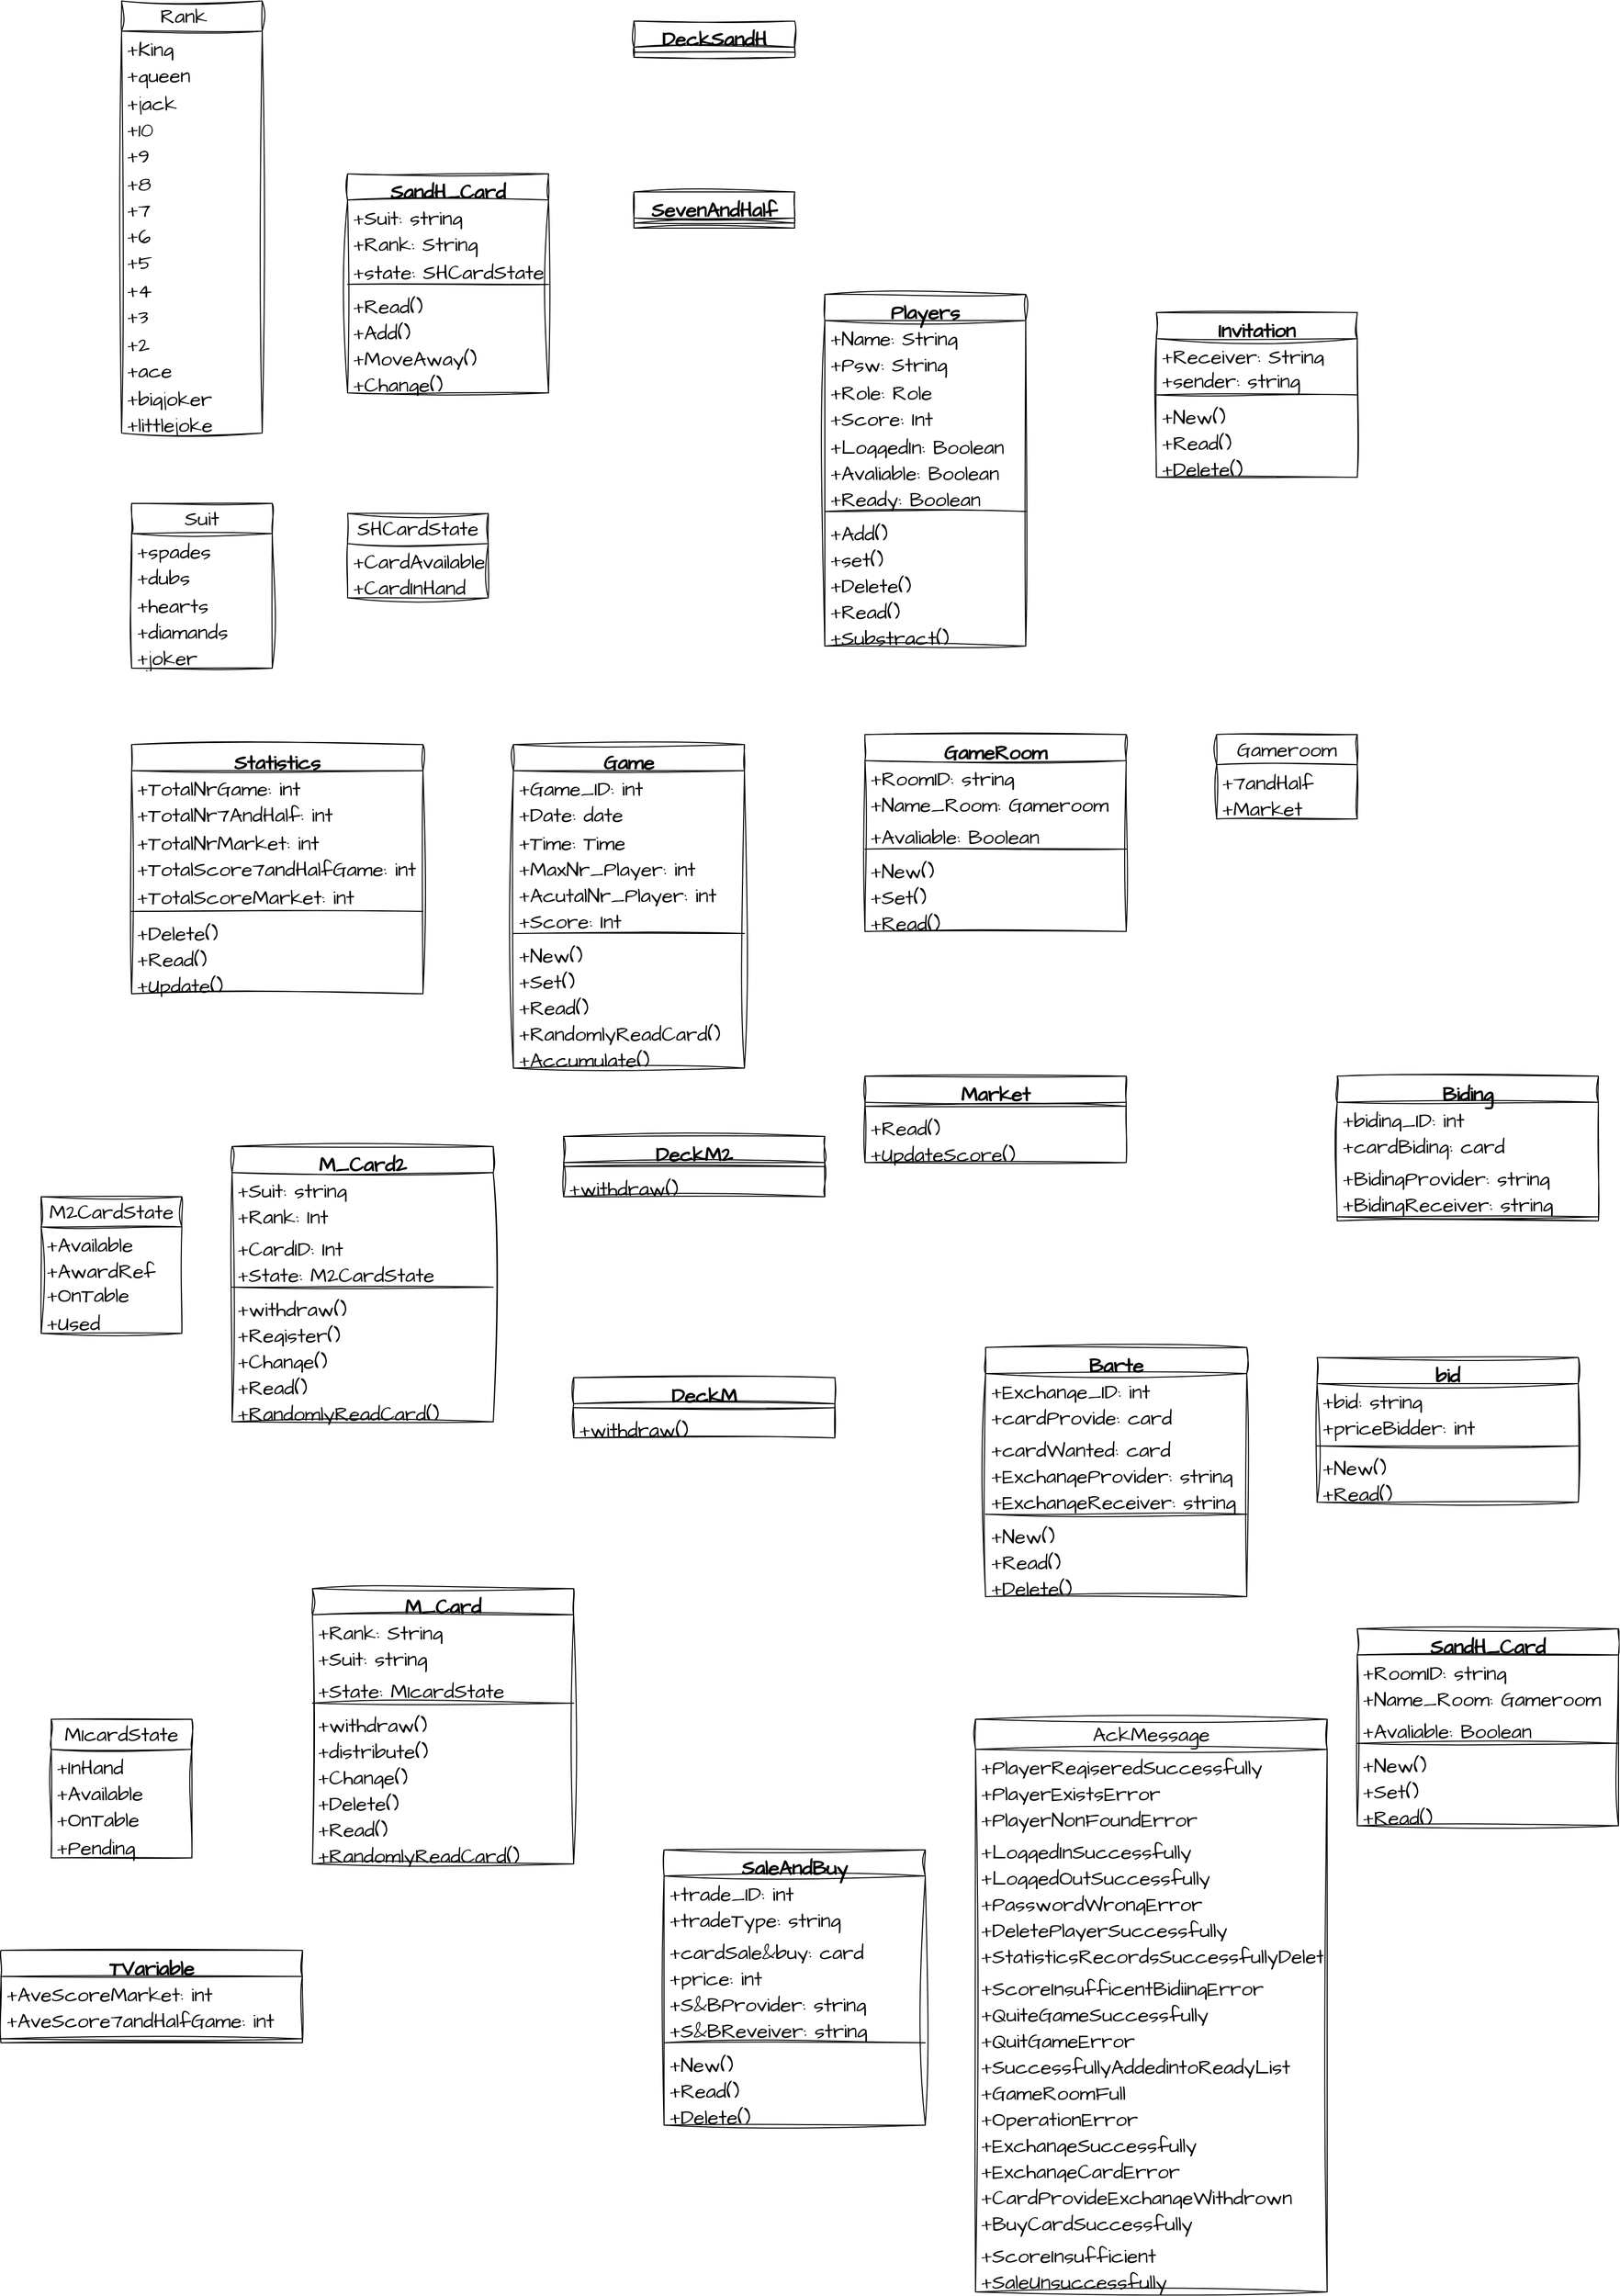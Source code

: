<mxfile version="21.1.5" type="github">
  <diagram name="Page-1" id="c4acf3e9-155e-7222-9cf6-157b1a14988f">
    <mxGraphModel dx="3234" dy="1318" grid="1" gridSize="10" guides="1" tooltips="1" connect="1" arrows="1" fold="1" page="1" pageScale="1" pageWidth="850" pageHeight="1100" background="none" math="0" shadow="0">
      <root>
        <mxCell id="0" />
        <mxCell id="1" parent="0" />
        <mxCell id="R-4LgIV3RoV9C5uZXx_W-2" value="Rank&amp;nbsp;&amp;nbsp;" style="swimlane;fontStyle=0;childLayout=stackLayout;horizontal=1;startSize=30;fillColor=none;horizontalStack=0;resizeParent=1;resizeParentMax=0;resizeLast=0;collapsible=1;marginBottom=0;whiteSpace=wrap;html=1;sketch=1;hachureGap=4;jiggle=2;curveFitting=1;fontFamily=Architects Daughter;fontSource=https%3A%2F%2Ffonts.googleapis.com%2Fcss%3Ffamily%3DArchitects%2BDaughter;fontSize=20;" vertex="1" parent="1">
          <mxGeometry x="40" y="40" width="140" height="430" as="geometry">
            <mxRectangle x="50" y="40" width="100" height="40" as="alternateBounds" />
          </mxGeometry>
        </mxCell>
        <mxCell id="R-4LgIV3RoV9C5uZXx_W-3" value="+King&lt;br&gt;" style="text;strokeColor=none;fillColor=none;align=left;verticalAlign=top;spacingLeft=4;spacingRight=4;overflow=hidden;rotatable=0;points=[[0,0.5],[1,0.5]];portConstraint=eastwest;whiteSpace=wrap;html=1;fontSize=20;fontFamily=Architects Daughter;" vertex="1" parent="R-4LgIV3RoV9C5uZXx_W-2">
          <mxGeometry y="30" width="140" height="26" as="geometry" />
        </mxCell>
        <mxCell id="R-4LgIV3RoV9C5uZXx_W-4" value="+queen" style="text;strokeColor=none;fillColor=none;align=left;verticalAlign=top;spacingLeft=4;spacingRight=4;overflow=hidden;rotatable=0;points=[[0,0.5],[1,0.5]];portConstraint=eastwest;whiteSpace=wrap;html=1;fontSize=20;fontFamily=Architects Daughter;" vertex="1" parent="R-4LgIV3RoV9C5uZXx_W-2">
          <mxGeometry y="56" width="140" height="28" as="geometry" />
        </mxCell>
        <mxCell id="R-4LgIV3RoV9C5uZXx_W-5" value="+jack" style="text;strokeColor=none;fillColor=none;align=left;verticalAlign=top;spacingLeft=4;spacingRight=4;overflow=hidden;rotatable=0;points=[[0,0.5],[1,0.5]];portConstraint=eastwest;whiteSpace=wrap;html=1;fontSize=20;fontFamily=Architects Daughter;" vertex="1" parent="R-4LgIV3RoV9C5uZXx_W-2">
          <mxGeometry y="84" width="140" height="26" as="geometry" />
        </mxCell>
        <mxCell id="R-4LgIV3RoV9C5uZXx_W-8" value="+10" style="text;strokeColor=none;fillColor=none;align=left;verticalAlign=top;spacingLeft=4;spacingRight=4;overflow=hidden;rotatable=0;points=[[0,0.5],[1,0.5]];portConstraint=eastwest;whiteSpace=wrap;html=1;fontSize=20;fontFamily=Architects Daughter;" vertex="1" parent="R-4LgIV3RoV9C5uZXx_W-2">
          <mxGeometry y="110" width="140" height="26" as="geometry" />
        </mxCell>
        <mxCell id="R-4LgIV3RoV9C5uZXx_W-9" value="+9" style="text;strokeColor=none;fillColor=none;align=left;verticalAlign=top;spacingLeft=4;spacingRight=4;overflow=hidden;rotatable=0;points=[[0,0.5],[1,0.5]];portConstraint=eastwest;whiteSpace=wrap;html=1;fontSize=20;fontFamily=Architects Daughter;" vertex="1" parent="R-4LgIV3RoV9C5uZXx_W-2">
          <mxGeometry y="136" width="140" height="28" as="geometry" />
        </mxCell>
        <mxCell id="R-4LgIV3RoV9C5uZXx_W-10" value="+8" style="text;strokeColor=none;fillColor=none;align=left;verticalAlign=top;spacingLeft=4;spacingRight=4;overflow=hidden;rotatable=0;points=[[0,0.5],[1,0.5]];portConstraint=eastwest;whiteSpace=wrap;html=1;fontSize=20;fontFamily=Architects Daughter;" vertex="1" parent="R-4LgIV3RoV9C5uZXx_W-2">
          <mxGeometry y="164" width="140" height="26" as="geometry" />
        </mxCell>
        <mxCell id="R-4LgIV3RoV9C5uZXx_W-12" value="+7" style="text;strokeColor=none;fillColor=none;align=left;verticalAlign=top;spacingLeft=4;spacingRight=4;overflow=hidden;rotatable=0;points=[[0,0.5],[1,0.5]];portConstraint=eastwest;whiteSpace=wrap;html=1;fontSize=20;fontFamily=Architects Daughter;" vertex="1" parent="R-4LgIV3RoV9C5uZXx_W-2">
          <mxGeometry y="190" width="140" height="26" as="geometry" />
        </mxCell>
        <mxCell id="R-4LgIV3RoV9C5uZXx_W-6" value="+6" style="text;strokeColor=none;fillColor=none;align=left;verticalAlign=top;spacingLeft=4;spacingRight=4;overflow=hidden;rotatable=0;points=[[0,0.5],[1,0.5]];portConstraint=eastwest;whiteSpace=wrap;html=1;fontSize=20;fontFamily=Architects Daughter;" vertex="1" parent="R-4LgIV3RoV9C5uZXx_W-2">
          <mxGeometry y="216" width="140" height="26" as="geometry" />
        </mxCell>
        <mxCell id="R-4LgIV3RoV9C5uZXx_W-13" value="+5" style="text;strokeColor=none;fillColor=none;align=left;verticalAlign=top;spacingLeft=4;spacingRight=4;overflow=hidden;rotatable=0;points=[[0,0.5],[1,0.5]];portConstraint=eastwest;whiteSpace=wrap;html=1;fontSize=20;fontFamily=Architects Daughter;" vertex="1" parent="R-4LgIV3RoV9C5uZXx_W-2">
          <mxGeometry y="242" width="140" height="28" as="geometry" />
        </mxCell>
        <mxCell id="R-4LgIV3RoV9C5uZXx_W-7" value="+4" style="text;strokeColor=none;fillColor=none;align=left;verticalAlign=top;spacingLeft=4;spacingRight=4;overflow=hidden;rotatable=0;points=[[0,0.5],[1,0.5]];portConstraint=eastwest;whiteSpace=wrap;html=1;fontSize=20;fontFamily=Architects Daughter;" vertex="1" parent="R-4LgIV3RoV9C5uZXx_W-2">
          <mxGeometry y="270" width="140" height="26" as="geometry" />
        </mxCell>
        <mxCell id="R-4LgIV3RoV9C5uZXx_W-11" value="+3" style="text;strokeColor=none;fillColor=none;align=left;verticalAlign=top;spacingLeft=4;spacingRight=4;overflow=hidden;rotatable=0;points=[[0,0.5],[1,0.5]];portConstraint=eastwest;whiteSpace=wrap;html=1;fontSize=20;fontFamily=Architects Daughter;" vertex="1" parent="R-4LgIV3RoV9C5uZXx_W-2">
          <mxGeometry y="296" width="140" height="28" as="geometry" />
        </mxCell>
        <mxCell id="R-4LgIV3RoV9C5uZXx_W-17" value="+2" style="text;strokeColor=none;fillColor=none;align=left;verticalAlign=top;spacingLeft=4;spacingRight=4;overflow=hidden;rotatable=0;points=[[0,0.5],[1,0.5]];portConstraint=eastwest;whiteSpace=wrap;html=1;fontSize=20;fontFamily=Architects Daughter;" vertex="1" parent="R-4LgIV3RoV9C5uZXx_W-2">
          <mxGeometry y="324" width="140" height="26" as="geometry" />
        </mxCell>
        <mxCell id="R-4LgIV3RoV9C5uZXx_W-15" value="+ace" style="text;strokeColor=none;fillColor=none;align=left;verticalAlign=top;spacingLeft=4;spacingRight=4;overflow=hidden;rotatable=0;points=[[0,0.5],[1,0.5]];portConstraint=eastwest;whiteSpace=wrap;html=1;fontSize=20;fontFamily=Architects Daughter;" vertex="1" parent="R-4LgIV3RoV9C5uZXx_W-2">
          <mxGeometry y="350" width="140" height="28" as="geometry" />
        </mxCell>
        <mxCell id="R-4LgIV3RoV9C5uZXx_W-16" value="+bigjoker" style="text;strokeColor=none;fillColor=none;align=left;verticalAlign=top;spacingLeft=4;spacingRight=4;overflow=hidden;rotatable=0;points=[[0,0.5],[1,0.5]];portConstraint=eastwest;whiteSpace=wrap;html=1;fontSize=20;fontFamily=Architects Daughter;" vertex="1" parent="R-4LgIV3RoV9C5uZXx_W-2">
          <mxGeometry y="378" width="140" height="26" as="geometry" />
        </mxCell>
        <mxCell id="R-4LgIV3RoV9C5uZXx_W-18" value="+littlejoke" style="text;strokeColor=none;fillColor=none;align=left;verticalAlign=top;spacingLeft=4;spacingRight=4;overflow=hidden;rotatable=0;points=[[0,0.5],[1,0.5]];portConstraint=eastwest;whiteSpace=wrap;html=1;fontSize=20;fontFamily=Architects Daughter;" vertex="1" parent="R-4LgIV3RoV9C5uZXx_W-2">
          <mxGeometry y="404" width="140" height="26" as="geometry" />
        </mxCell>
        <mxCell id="R-4LgIV3RoV9C5uZXx_W-53" value="SandH_Card" style="swimlane;fontStyle=1;align=center;verticalAlign=top;childLayout=stackLayout;horizontal=1;startSize=26;horizontalStack=0;resizeParent=1;resizeParentMax=0;resizeLast=0;collapsible=1;marginBottom=0;whiteSpace=wrap;html=1;sketch=1;hachureGap=4;jiggle=2;curveFitting=1;fontFamily=Architects Daughter;fontSource=https%3A%2F%2Ffonts.googleapis.com%2Fcss%3Ffamily%3DArchitects%2BDaughter;fontSize=20;" vertex="1" parent="1">
          <mxGeometry x="265" y="212" width="200" height="218" as="geometry" />
        </mxCell>
        <mxCell id="R-4LgIV3RoV9C5uZXx_W-57" value="+Suit: string" style="text;strokeColor=none;fillColor=none;align=left;verticalAlign=top;spacingLeft=4;spacingRight=4;overflow=hidden;rotatable=0;points=[[0,0.5],[1,0.5]];portConstraint=eastwest;whiteSpace=wrap;html=1;fontSize=20;fontFamily=Architects Daughter;" vertex="1" parent="R-4LgIV3RoV9C5uZXx_W-53">
          <mxGeometry y="26" width="200" height="26" as="geometry" />
        </mxCell>
        <mxCell id="R-4LgIV3RoV9C5uZXx_W-58" value="+Rank: String" style="text;strokeColor=none;fillColor=none;align=left;verticalAlign=top;spacingLeft=4;spacingRight=4;overflow=hidden;rotatable=0;points=[[0,0.5],[1,0.5]];portConstraint=eastwest;whiteSpace=wrap;html=1;fontSize=20;fontFamily=Architects Daughter;" vertex="1" parent="R-4LgIV3RoV9C5uZXx_W-53">
          <mxGeometry y="52" width="200" height="28" as="geometry" />
        </mxCell>
        <mxCell id="R-4LgIV3RoV9C5uZXx_W-54" value="+state: SHCardState&lt;br/&gt;" style="text;strokeColor=none;fillColor=none;align=left;verticalAlign=top;spacingLeft=4;spacingRight=4;overflow=hidden;rotatable=0;points=[[0,0.5],[1,0.5]];portConstraint=eastwest;whiteSpace=wrap;html=1;fontSize=20;fontFamily=Architects Daughter;" vertex="1" parent="R-4LgIV3RoV9C5uZXx_W-53">
          <mxGeometry y="80" width="200" height="26" as="geometry" />
        </mxCell>
        <mxCell id="R-4LgIV3RoV9C5uZXx_W-55" value="" style="line;strokeWidth=1;fillColor=none;align=left;verticalAlign=middle;spacingTop=-1;spacingLeft=3;spacingRight=3;rotatable=0;labelPosition=right;points=[];portConstraint=eastwest;strokeColor=inherit;sketch=1;hachureGap=4;jiggle=2;curveFitting=1;fontFamily=Architects Daughter;fontSource=https%3A%2F%2Ffonts.googleapis.com%2Fcss%3Ffamily%3DArchitects%2BDaughter;fontSize=20;" vertex="1" parent="R-4LgIV3RoV9C5uZXx_W-53">
          <mxGeometry y="106" width="200" height="8" as="geometry" />
        </mxCell>
        <mxCell id="R-4LgIV3RoV9C5uZXx_W-60" value="+Read()" style="text;strokeColor=none;fillColor=none;align=left;verticalAlign=top;spacingLeft=4;spacingRight=4;overflow=hidden;rotatable=0;points=[[0,0.5],[1,0.5]];portConstraint=eastwest;whiteSpace=wrap;html=1;fontSize=20;fontFamily=Architects Daughter;" vertex="1" parent="R-4LgIV3RoV9C5uZXx_W-53">
          <mxGeometry y="114" width="200" height="26" as="geometry" />
        </mxCell>
        <mxCell id="R-4LgIV3RoV9C5uZXx_W-61" value="+Add()" style="text;strokeColor=none;fillColor=none;align=left;verticalAlign=top;spacingLeft=4;spacingRight=4;overflow=hidden;rotatable=0;points=[[0,0.5],[1,0.5]];portConstraint=eastwest;whiteSpace=wrap;html=1;fontSize=20;fontFamily=Architects Daughter;" vertex="1" parent="R-4LgIV3RoV9C5uZXx_W-53">
          <mxGeometry y="140" width="200" height="26" as="geometry" />
        </mxCell>
        <mxCell id="R-4LgIV3RoV9C5uZXx_W-59" value="+MoveAway()" style="text;strokeColor=none;fillColor=none;align=left;verticalAlign=top;spacingLeft=4;spacingRight=4;overflow=hidden;rotatable=0;points=[[0,0.5],[1,0.5]];portConstraint=eastwest;whiteSpace=wrap;html=1;fontSize=20;fontFamily=Architects Daughter;" vertex="1" parent="R-4LgIV3RoV9C5uZXx_W-53">
          <mxGeometry y="166" width="200" height="26" as="geometry" />
        </mxCell>
        <mxCell id="R-4LgIV3RoV9C5uZXx_W-56" value="+Change()&lt;br/&gt;" style="text;strokeColor=none;fillColor=none;align=left;verticalAlign=top;spacingLeft=4;spacingRight=4;overflow=hidden;rotatable=0;points=[[0,0.5],[1,0.5]];portConstraint=eastwest;whiteSpace=wrap;html=1;fontSize=20;fontFamily=Architects Daughter;" vertex="1" parent="R-4LgIV3RoV9C5uZXx_W-53">
          <mxGeometry y="192" width="200" height="26" as="geometry" />
        </mxCell>
        <mxCell id="R-4LgIV3RoV9C5uZXx_W-62" value="DeckSandH&lt;br/&gt;" style="swimlane;fontStyle=1;align=center;verticalAlign=top;childLayout=stackLayout;horizontal=1;startSize=26;horizontalStack=0;resizeParent=1;resizeParentMax=0;resizeLast=0;collapsible=1;marginBottom=0;whiteSpace=wrap;html=1;sketch=1;hachureGap=4;jiggle=2;curveFitting=1;fontFamily=Architects Daughter;fontSource=https%3A%2F%2Ffonts.googleapis.com%2Fcss%3Ffamily%3DArchitects%2BDaughter;fontSize=20;" vertex="1" parent="1">
          <mxGeometry x="550" y="60" width="160" height="36" as="geometry" />
        </mxCell>
        <mxCell id="R-4LgIV3RoV9C5uZXx_W-64" value="" style="line;strokeWidth=1;fillColor=none;align=left;verticalAlign=middle;spacingTop=-1;spacingLeft=3;spacingRight=3;rotatable=0;labelPosition=right;points=[];portConstraint=eastwest;strokeColor=inherit;sketch=1;hachureGap=4;jiggle=2;curveFitting=1;fontFamily=Architects Daughter;fontSource=https%3A%2F%2Ffonts.googleapis.com%2Fcss%3Ffamily%3DArchitects%2BDaughter;fontSize=20;" vertex="1" parent="R-4LgIV3RoV9C5uZXx_W-62">
          <mxGeometry y="26" width="160" height="10" as="geometry" />
        </mxCell>
        <mxCell id="R-4LgIV3RoV9C5uZXx_W-66" value="SevenAndHalf" style="swimlane;fontStyle=1;align=center;verticalAlign=top;childLayout=stackLayout;horizontal=1;startSize=26;horizontalStack=0;resizeParent=1;resizeParentMax=0;resizeLast=0;collapsible=1;marginBottom=0;whiteSpace=wrap;html=1;sketch=1;hachureGap=4;jiggle=2;curveFitting=1;fontFamily=Architects Daughter;fontSource=https%3A%2F%2Ffonts.googleapis.com%2Fcss%3Ffamily%3DArchitects%2BDaughter;fontSize=20;" vertex="1" parent="1">
          <mxGeometry x="550" y="230" width="160" height="36" as="geometry" />
        </mxCell>
        <mxCell id="R-4LgIV3RoV9C5uZXx_W-67" value="" style="line;strokeWidth=1;fillColor=none;align=left;verticalAlign=middle;spacingTop=-1;spacingLeft=3;spacingRight=3;rotatable=0;labelPosition=right;points=[];portConstraint=eastwest;strokeColor=inherit;sketch=1;hachureGap=4;jiggle=2;curveFitting=1;fontFamily=Architects Daughter;fontSource=https%3A%2F%2Ffonts.googleapis.com%2Fcss%3Ffamily%3DArchitects%2BDaughter;fontSize=20;" vertex="1" parent="R-4LgIV3RoV9C5uZXx_W-66">
          <mxGeometry y="26" width="160" height="10" as="geometry" />
        </mxCell>
        <mxCell id="R-4LgIV3RoV9C5uZXx_W-68" value="Suit" style="swimlane;fontStyle=0;childLayout=stackLayout;horizontal=1;startSize=30;fillColor=none;horizontalStack=0;resizeParent=1;resizeParentMax=0;resizeLast=0;collapsible=1;marginBottom=0;whiteSpace=wrap;html=1;sketch=1;hachureGap=4;jiggle=2;curveFitting=1;fontFamily=Architects Daughter;fontSource=https%3A%2F%2Ffonts.googleapis.com%2Fcss%3Ffamily%3DArchitects%2BDaughter;fontSize=20;" vertex="1" parent="1">
          <mxGeometry x="50" y="540" width="140" height="164" as="geometry">
            <mxRectangle x="50" y="40" width="100" height="40" as="alternateBounds" />
          </mxGeometry>
        </mxCell>
        <mxCell id="R-4LgIV3RoV9C5uZXx_W-69" value="+spades&lt;br/&gt;" style="text;strokeColor=none;fillColor=none;align=left;verticalAlign=top;spacingLeft=4;spacingRight=4;overflow=hidden;rotatable=0;points=[[0,0.5],[1,0.5]];portConstraint=eastwest;whiteSpace=wrap;html=1;fontSize=20;fontFamily=Architects Daughter;" vertex="1" parent="R-4LgIV3RoV9C5uZXx_W-68">
          <mxGeometry y="30" width="140" height="26" as="geometry" />
        </mxCell>
        <mxCell id="R-4LgIV3RoV9C5uZXx_W-70" value="+dubs" style="text;strokeColor=none;fillColor=none;align=left;verticalAlign=top;spacingLeft=4;spacingRight=4;overflow=hidden;rotatable=0;points=[[0,0.5],[1,0.5]];portConstraint=eastwest;whiteSpace=wrap;html=1;fontSize=20;fontFamily=Architects Daughter;" vertex="1" parent="R-4LgIV3RoV9C5uZXx_W-68">
          <mxGeometry y="56" width="140" height="28" as="geometry" />
        </mxCell>
        <mxCell id="R-4LgIV3RoV9C5uZXx_W-71" value="+hearts&lt;br/&gt;" style="text;strokeColor=none;fillColor=none;align=left;verticalAlign=top;spacingLeft=4;spacingRight=4;overflow=hidden;rotatable=0;points=[[0,0.5],[1,0.5]];portConstraint=eastwest;whiteSpace=wrap;html=1;fontSize=20;fontFamily=Architects Daughter;" vertex="1" parent="R-4LgIV3RoV9C5uZXx_W-68">
          <mxGeometry y="84" width="140" height="26" as="geometry" />
        </mxCell>
        <mxCell id="R-4LgIV3RoV9C5uZXx_W-72" value="+diamands" style="text;strokeColor=none;fillColor=none;align=left;verticalAlign=top;spacingLeft=4;spacingRight=4;overflow=hidden;rotatable=0;points=[[0,0.5],[1,0.5]];portConstraint=eastwest;whiteSpace=wrap;html=1;fontSize=20;fontFamily=Architects Daughter;" vertex="1" parent="R-4LgIV3RoV9C5uZXx_W-68">
          <mxGeometry y="110" width="140" height="26" as="geometry" />
        </mxCell>
        <mxCell id="R-4LgIV3RoV9C5uZXx_W-73" value="+joker&lt;br/&gt;" style="text;strokeColor=none;fillColor=none;align=left;verticalAlign=top;spacingLeft=4;spacingRight=4;overflow=hidden;rotatable=0;points=[[0,0.5],[1,0.5]];portConstraint=eastwest;whiteSpace=wrap;html=1;fontSize=20;fontFamily=Architects Daughter;" vertex="1" parent="R-4LgIV3RoV9C5uZXx_W-68">
          <mxGeometry y="136" width="140" height="28" as="geometry" />
        </mxCell>
        <mxCell id="R-4LgIV3RoV9C5uZXx_W-84" value="SHCardState" style="swimlane;fontStyle=0;childLayout=stackLayout;horizontal=1;startSize=30;fillColor=none;horizontalStack=0;resizeParent=1;resizeParentMax=0;resizeLast=0;collapsible=1;marginBottom=0;whiteSpace=wrap;html=1;sketch=1;hachureGap=4;jiggle=2;curveFitting=1;fontFamily=Architects Daughter;fontSource=https%3A%2F%2Ffonts.googleapis.com%2Fcss%3Ffamily%3DArchitects%2BDaughter;fontSize=20;" vertex="1" parent="1">
          <mxGeometry x="265" y="550" width="140" height="84" as="geometry">
            <mxRectangle x="50" y="40" width="100" height="40" as="alternateBounds" />
          </mxGeometry>
        </mxCell>
        <mxCell id="R-4LgIV3RoV9C5uZXx_W-85" value="+CardAvailable" style="text;strokeColor=none;fillColor=none;align=left;verticalAlign=top;spacingLeft=4;spacingRight=4;overflow=hidden;rotatable=0;points=[[0,0.5],[1,0.5]];portConstraint=eastwest;whiteSpace=wrap;html=1;fontSize=20;fontFamily=Architects Daughter;" vertex="1" parent="R-4LgIV3RoV9C5uZXx_W-84">
          <mxGeometry y="30" width="140" height="26" as="geometry" />
        </mxCell>
        <mxCell id="R-4LgIV3RoV9C5uZXx_W-86" value="+CardInHand" style="text;strokeColor=none;fillColor=none;align=left;verticalAlign=top;spacingLeft=4;spacingRight=4;overflow=hidden;rotatable=0;points=[[0,0.5],[1,0.5]];portConstraint=eastwest;whiteSpace=wrap;html=1;fontSize=20;fontFamily=Architects Daughter;" vertex="1" parent="R-4LgIV3RoV9C5uZXx_W-84">
          <mxGeometry y="56" width="140" height="28" as="geometry" />
        </mxCell>
        <mxCell id="R-4LgIV3RoV9C5uZXx_W-91" value="Players" style="swimlane;fontStyle=1;align=center;verticalAlign=top;childLayout=stackLayout;horizontal=1;startSize=26;horizontalStack=0;resizeParent=1;resizeParentMax=0;resizeLast=0;collapsible=1;marginBottom=0;whiteSpace=wrap;html=1;sketch=1;hachureGap=4;jiggle=2;curveFitting=1;fontFamily=Architects Daughter;fontSource=https%3A%2F%2Ffonts.googleapis.com%2Fcss%3Ffamily%3DArchitects%2BDaughter;fontSize=20;" vertex="1" parent="1">
          <mxGeometry x="740" y="332" width="200" height="350" as="geometry" />
        </mxCell>
        <mxCell id="R-4LgIV3RoV9C5uZXx_W-92" value="+Name: String&lt;br/&gt;" style="text;strokeColor=none;fillColor=none;align=left;verticalAlign=top;spacingLeft=4;spacingRight=4;overflow=hidden;rotatable=0;points=[[0,0.5],[1,0.5]];portConstraint=eastwest;whiteSpace=wrap;html=1;fontSize=20;fontFamily=Architects Daughter;" vertex="1" parent="R-4LgIV3RoV9C5uZXx_W-91">
          <mxGeometry y="26" width="200" height="26" as="geometry" />
        </mxCell>
        <mxCell id="R-4LgIV3RoV9C5uZXx_W-93" value="+Psw: String" style="text;strokeColor=none;fillColor=none;align=left;verticalAlign=top;spacingLeft=4;spacingRight=4;overflow=hidden;rotatable=0;points=[[0,0.5],[1,0.5]];portConstraint=eastwest;whiteSpace=wrap;html=1;fontSize=20;fontFamily=Architects Daughter;" vertex="1" parent="R-4LgIV3RoV9C5uZXx_W-91">
          <mxGeometry y="52" width="200" height="28" as="geometry" />
        </mxCell>
        <mxCell id="R-4LgIV3RoV9C5uZXx_W-102" value="+Role: Role" style="text;strokeColor=none;fillColor=none;align=left;verticalAlign=top;spacingLeft=4;spacingRight=4;overflow=hidden;rotatable=0;points=[[0,0.5],[1,0.5]];portConstraint=eastwest;whiteSpace=wrap;html=1;fontSize=20;fontFamily=Architects Daughter;" vertex="1" parent="R-4LgIV3RoV9C5uZXx_W-91">
          <mxGeometry y="80" width="200" height="26" as="geometry" />
        </mxCell>
        <mxCell id="R-4LgIV3RoV9C5uZXx_W-101" value="+Score: Int" style="text;strokeColor=none;fillColor=none;align=left;verticalAlign=top;spacingLeft=4;spacingRight=4;overflow=hidden;rotatable=0;points=[[0,0.5],[1,0.5]];portConstraint=eastwest;whiteSpace=wrap;html=1;fontSize=20;fontFamily=Architects Daughter;" vertex="1" parent="R-4LgIV3RoV9C5uZXx_W-91">
          <mxGeometry y="106" width="200" height="28" as="geometry" />
        </mxCell>
        <mxCell id="R-4LgIV3RoV9C5uZXx_W-100" value="+LoggedIn: Boolean" style="text;strokeColor=none;fillColor=none;align=left;verticalAlign=top;spacingLeft=4;spacingRight=4;overflow=hidden;rotatable=0;points=[[0,0.5],[1,0.5]];portConstraint=eastwest;whiteSpace=wrap;html=1;fontSize=20;fontFamily=Architects Daughter;" vertex="1" parent="R-4LgIV3RoV9C5uZXx_W-91">
          <mxGeometry y="134" width="200" height="26" as="geometry" />
        </mxCell>
        <mxCell id="R-4LgIV3RoV9C5uZXx_W-103" value="+Avaliable: Boolean" style="text;strokeColor=none;fillColor=none;align=left;verticalAlign=top;spacingLeft=4;spacingRight=4;overflow=hidden;rotatable=0;points=[[0,0.5],[1,0.5]];portConstraint=eastwest;whiteSpace=wrap;html=1;fontSize=20;fontFamily=Architects Daughter;" vertex="1" parent="R-4LgIV3RoV9C5uZXx_W-91">
          <mxGeometry y="160" width="200" height="26" as="geometry" />
        </mxCell>
        <mxCell id="R-4LgIV3RoV9C5uZXx_W-94" value="+Ready: Boolean" style="text;strokeColor=none;fillColor=none;align=left;verticalAlign=top;spacingLeft=4;spacingRight=4;overflow=hidden;rotatable=0;points=[[0,0.5],[1,0.5]];portConstraint=eastwest;whiteSpace=wrap;html=1;fontSize=20;fontFamily=Architects Daughter;" vertex="1" parent="R-4LgIV3RoV9C5uZXx_W-91">
          <mxGeometry y="186" width="200" height="26" as="geometry" />
        </mxCell>
        <mxCell id="R-4LgIV3RoV9C5uZXx_W-95" value="" style="line;strokeWidth=1;fillColor=none;align=left;verticalAlign=middle;spacingTop=-1;spacingLeft=3;spacingRight=3;rotatable=0;labelPosition=right;points=[];portConstraint=eastwest;strokeColor=inherit;sketch=1;hachureGap=4;jiggle=2;curveFitting=1;fontFamily=Architects Daughter;fontSource=https%3A%2F%2Ffonts.googleapis.com%2Fcss%3Ffamily%3DArchitects%2BDaughter;fontSize=20;" vertex="1" parent="R-4LgIV3RoV9C5uZXx_W-91">
          <mxGeometry y="212" width="200" height="8" as="geometry" />
        </mxCell>
        <mxCell id="R-4LgIV3RoV9C5uZXx_W-96" value="+Add()" style="text;strokeColor=none;fillColor=none;align=left;verticalAlign=top;spacingLeft=4;spacingRight=4;overflow=hidden;rotatable=0;points=[[0,0.5],[1,0.5]];portConstraint=eastwest;whiteSpace=wrap;html=1;fontSize=20;fontFamily=Architects Daughter;" vertex="1" parent="R-4LgIV3RoV9C5uZXx_W-91">
          <mxGeometry y="220" width="200" height="26" as="geometry" />
        </mxCell>
        <mxCell id="R-4LgIV3RoV9C5uZXx_W-97" value="+set()&lt;br/&gt;" style="text;strokeColor=none;fillColor=none;align=left;verticalAlign=top;spacingLeft=4;spacingRight=4;overflow=hidden;rotatable=0;points=[[0,0.5],[1,0.5]];portConstraint=eastwest;whiteSpace=wrap;html=1;fontSize=20;fontFamily=Architects Daughter;" vertex="1" parent="R-4LgIV3RoV9C5uZXx_W-91">
          <mxGeometry y="246" width="200" height="26" as="geometry" />
        </mxCell>
        <mxCell id="R-4LgIV3RoV9C5uZXx_W-98" value="+Delete()&lt;br/&gt;" style="text;strokeColor=none;fillColor=none;align=left;verticalAlign=top;spacingLeft=4;spacingRight=4;overflow=hidden;rotatable=0;points=[[0,0.5],[1,0.5]];portConstraint=eastwest;whiteSpace=wrap;html=1;fontSize=20;fontFamily=Architects Daughter;" vertex="1" parent="R-4LgIV3RoV9C5uZXx_W-91">
          <mxGeometry y="272" width="200" height="26" as="geometry" />
        </mxCell>
        <mxCell id="R-4LgIV3RoV9C5uZXx_W-104" value="+Read()&lt;br/&gt;" style="text;strokeColor=none;fillColor=none;align=left;verticalAlign=top;spacingLeft=4;spacingRight=4;overflow=hidden;rotatable=0;points=[[0,0.5],[1,0.5]];portConstraint=eastwest;whiteSpace=wrap;html=1;fontSize=20;fontFamily=Architects Daughter;" vertex="1" parent="R-4LgIV3RoV9C5uZXx_W-91">
          <mxGeometry y="298" width="200" height="26" as="geometry" />
        </mxCell>
        <mxCell id="R-4LgIV3RoV9C5uZXx_W-99" value="+Substract()&lt;br/&gt;" style="text;strokeColor=none;fillColor=none;align=left;verticalAlign=top;spacingLeft=4;spacingRight=4;overflow=hidden;rotatable=0;points=[[0,0.5],[1,0.5]];portConstraint=eastwest;whiteSpace=wrap;html=1;fontSize=20;fontFamily=Architects Daughter;" vertex="1" parent="R-4LgIV3RoV9C5uZXx_W-91">
          <mxGeometry y="324" width="200" height="26" as="geometry" />
        </mxCell>
        <mxCell id="R-4LgIV3RoV9C5uZXx_W-105" value="Invitation&lt;br/&gt;" style="swimlane;fontStyle=1;align=center;verticalAlign=top;childLayout=stackLayout;horizontal=1;startSize=26;horizontalStack=0;resizeParent=1;resizeParentMax=0;resizeLast=0;collapsible=1;marginBottom=0;whiteSpace=wrap;html=1;sketch=1;hachureGap=4;jiggle=2;curveFitting=1;fontFamily=Architects Daughter;fontSource=https%3A%2F%2Ffonts.googleapis.com%2Fcss%3Ffamily%3DArchitects%2BDaughter;fontSize=20;" vertex="1" parent="1">
          <mxGeometry x="1070" y="350" width="200" height="164" as="geometry" />
        </mxCell>
        <mxCell id="R-4LgIV3RoV9C5uZXx_W-106" value="+Receiver: String" style="text;strokeColor=none;fillColor=none;align=left;verticalAlign=top;spacingLeft=4;spacingRight=4;overflow=hidden;rotatable=0;points=[[0,0.5],[1,0.5]];portConstraint=eastwest;whiteSpace=wrap;html=1;fontSize=20;fontFamily=Architects Daughter;" vertex="1" parent="R-4LgIV3RoV9C5uZXx_W-105">
          <mxGeometry y="26" width="200" height="24" as="geometry" />
        </mxCell>
        <mxCell id="R-4LgIV3RoV9C5uZXx_W-107" value="+sender: string" style="text;strokeColor=none;fillColor=none;align=left;verticalAlign=top;spacingLeft=4;spacingRight=4;overflow=hidden;rotatable=0;points=[[0,0.5],[1,0.5]];portConstraint=eastwest;whiteSpace=wrap;html=1;fontSize=20;fontFamily=Architects Daughter;" vertex="1" parent="R-4LgIV3RoV9C5uZXx_W-105">
          <mxGeometry y="50" width="200" height="28" as="geometry" />
        </mxCell>
        <mxCell id="R-4LgIV3RoV9C5uZXx_W-109" value="" style="line;strokeWidth=1;fillColor=none;align=left;verticalAlign=middle;spacingTop=-1;spacingLeft=3;spacingRight=3;rotatable=0;labelPosition=right;points=[];portConstraint=eastwest;strokeColor=inherit;sketch=1;hachureGap=4;jiggle=2;curveFitting=1;fontFamily=Architects Daughter;fontSource=https%3A%2F%2Ffonts.googleapis.com%2Fcss%3Ffamily%3DArchitects%2BDaughter;fontSize=20;" vertex="1" parent="R-4LgIV3RoV9C5uZXx_W-105">
          <mxGeometry y="78" width="200" height="8" as="geometry" />
        </mxCell>
        <mxCell id="R-4LgIV3RoV9C5uZXx_W-110" value="+New()" style="text;strokeColor=none;fillColor=none;align=left;verticalAlign=top;spacingLeft=4;spacingRight=4;overflow=hidden;rotatable=0;points=[[0,0.5],[1,0.5]];portConstraint=eastwest;whiteSpace=wrap;html=1;fontSize=20;fontFamily=Architects Daughter;" vertex="1" parent="R-4LgIV3RoV9C5uZXx_W-105">
          <mxGeometry y="86" width="200" height="26" as="geometry" />
        </mxCell>
        <mxCell id="R-4LgIV3RoV9C5uZXx_W-111" value="+Read()" style="text;strokeColor=none;fillColor=none;align=left;verticalAlign=top;spacingLeft=4;spacingRight=4;overflow=hidden;rotatable=0;points=[[0,0.5],[1,0.5]];portConstraint=eastwest;whiteSpace=wrap;html=1;fontSize=20;fontFamily=Architects Daughter;" vertex="1" parent="R-4LgIV3RoV9C5uZXx_W-105">
          <mxGeometry y="112" width="200" height="26" as="geometry" />
        </mxCell>
        <mxCell id="R-4LgIV3RoV9C5uZXx_W-112" value="+Delete()&lt;br/&gt;" style="text;strokeColor=none;fillColor=none;align=left;verticalAlign=top;spacingLeft=4;spacingRight=4;overflow=hidden;rotatable=0;points=[[0,0.5],[1,0.5]];portConstraint=eastwest;whiteSpace=wrap;html=1;fontSize=20;fontFamily=Architects Daughter;" vertex="1" parent="R-4LgIV3RoV9C5uZXx_W-105">
          <mxGeometry y="138" width="200" height="26" as="geometry" />
        </mxCell>
        <mxCell id="R-4LgIV3RoV9C5uZXx_W-114" value="GameRoom" style="swimlane;fontStyle=1;align=center;verticalAlign=top;childLayout=stackLayout;horizontal=1;startSize=26;horizontalStack=0;resizeParent=1;resizeParentMax=0;resizeLast=0;collapsible=1;marginBottom=0;whiteSpace=wrap;html=1;sketch=1;hachureGap=4;jiggle=2;curveFitting=1;fontFamily=Architects Daughter;fontSource=https%3A%2F%2Ffonts.googleapis.com%2Fcss%3Ffamily%3DArchitects%2BDaughter;fontSize=20;" vertex="1" parent="1">
          <mxGeometry x="780" y="770" width="260" height="196" as="geometry" />
        </mxCell>
        <mxCell id="R-4LgIV3RoV9C5uZXx_W-115" value="+RoomID: string&lt;br/&gt;" style="text;strokeColor=none;fillColor=none;align=left;verticalAlign=top;spacingLeft=4;spacingRight=4;overflow=hidden;rotatable=0;points=[[0,0.5],[1,0.5]];portConstraint=eastwest;whiteSpace=wrap;html=1;fontSize=20;fontFamily=Architects Daughter;" vertex="1" parent="R-4LgIV3RoV9C5uZXx_W-114">
          <mxGeometry y="26" width="260" height="26" as="geometry" />
        </mxCell>
        <mxCell id="R-4LgIV3RoV9C5uZXx_W-116" value="+Name_Room: Gameroom&lt;br/&gt;" style="text;strokeColor=none;fillColor=none;align=left;verticalAlign=top;spacingLeft=4;spacingRight=4;overflow=hidden;rotatable=0;points=[[0,0.5],[1,0.5]];portConstraint=eastwest;whiteSpace=wrap;html=1;fontSize=20;fontFamily=Architects Daughter;" vertex="1" parent="R-4LgIV3RoV9C5uZXx_W-114">
          <mxGeometry y="52" width="260" height="32" as="geometry" />
        </mxCell>
        <mxCell id="R-4LgIV3RoV9C5uZXx_W-117" value="+Avaliable: Boolean" style="text;strokeColor=none;fillColor=none;align=left;verticalAlign=top;spacingLeft=4;spacingRight=4;overflow=hidden;rotatable=0;points=[[0,0.5],[1,0.5]];portConstraint=eastwest;whiteSpace=wrap;html=1;fontSize=20;fontFamily=Architects Daughter;" vertex="1" parent="R-4LgIV3RoV9C5uZXx_W-114">
          <mxGeometry y="84" width="260" height="26" as="geometry" />
        </mxCell>
        <mxCell id="R-4LgIV3RoV9C5uZXx_W-118" value="" style="line;strokeWidth=1;fillColor=none;align=left;verticalAlign=middle;spacingTop=-1;spacingLeft=3;spacingRight=3;rotatable=0;labelPosition=right;points=[];portConstraint=eastwest;strokeColor=inherit;sketch=1;hachureGap=4;jiggle=2;curveFitting=1;fontFamily=Architects Daughter;fontSource=https%3A%2F%2Ffonts.googleapis.com%2Fcss%3Ffamily%3DArchitects%2BDaughter;fontSize=20;" vertex="1" parent="R-4LgIV3RoV9C5uZXx_W-114">
          <mxGeometry y="110" width="260" height="8" as="geometry" />
        </mxCell>
        <mxCell id="R-4LgIV3RoV9C5uZXx_W-119" value="+New()" style="text;strokeColor=none;fillColor=none;align=left;verticalAlign=top;spacingLeft=4;spacingRight=4;overflow=hidden;rotatable=0;points=[[0,0.5],[1,0.5]];portConstraint=eastwest;whiteSpace=wrap;html=1;fontSize=20;fontFamily=Architects Daughter;" vertex="1" parent="R-4LgIV3RoV9C5uZXx_W-114">
          <mxGeometry y="118" width="260" height="26" as="geometry" />
        </mxCell>
        <mxCell id="R-4LgIV3RoV9C5uZXx_W-120" value="+Set()" style="text;strokeColor=none;fillColor=none;align=left;verticalAlign=top;spacingLeft=4;spacingRight=4;overflow=hidden;rotatable=0;points=[[0,0.5],[1,0.5]];portConstraint=eastwest;whiteSpace=wrap;html=1;fontSize=20;fontFamily=Architects Daughter;" vertex="1" parent="R-4LgIV3RoV9C5uZXx_W-114">
          <mxGeometry y="144" width="260" height="26" as="geometry" />
        </mxCell>
        <mxCell id="R-4LgIV3RoV9C5uZXx_W-121" value="+Read()&lt;br/&gt;" style="text;strokeColor=none;fillColor=none;align=left;verticalAlign=top;spacingLeft=4;spacingRight=4;overflow=hidden;rotatable=0;points=[[0,0.5],[1,0.5]];portConstraint=eastwest;whiteSpace=wrap;html=1;fontSize=20;fontFamily=Architects Daughter;" vertex="1" parent="R-4LgIV3RoV9C5uZXx_W-114">
          <mxGeometry y="170" width="260" height="26" as="geometry" />
        </mxCell>
        <mxCell id="R-4LgIV3RoV9C5uZXx_W-123" value="Game&lt;br/&gt;" style="swimlane;fontStyle=1;align=center;verticalAlign=top;childLayout=stackLayout;horizontal=1;startSize=26;horizontalStack=0;resizeParent=1;resizeParentMax=0;resizeLast=0;collapsible=1;marginBottom=0;whiteSpace=wrap;html=1;sketch=1;hachureGap=4;jiggle=2;curveFitting=1;fontFamily=Architects Daughter;fontSource=https%3A%2F%2Ffonts.googleapis.com%2Fcss%3Ffamily%3DArchitects%2BDaughter;fontSize=20;" vertex="1" parent="1">
          <mxGeometry x="430" y="780" width="230" height="322" as="geometry" />
        </mxCell>
        <mxCell id="R-4LgIV3RoV9C5uZXx_W-124" value="+Game_ID: int&lt;br/&gt;" style="text;strokeColor=none;fillColor=none;align=left;verticalAlign=top;spacingLeft=4;spacingRight=4;overflow=hidden;rotatable=0;points=[[0,0.5],[1,0.5]];portConstraint=eastwest;whiteSpace=wrap;html=1;fontSize=20;fontFamily=Architects Daughter;" vertex="1" parent="R-4LgIV3RoV9C5uZXx_W-123">
          <mxGeometry y="26" width="230" height="26" as="geometry" />
        </mxCell>
        <mxCell id="R-4LgIV3RoV9C5uZXx_W-125" value="+Date: date" style="text;strokeColor=none;fillColor=none;align=left;verticalAlign=top;spacingLeft=4;spacingRight=4;overflow=hidden;rotatable=0;points=[[0,0.5],[1,0.5]];portConstraint=eastwest;whiteSpace=wrap;html=1;fontSize=20;fontFamily=Architects Daughter;" vertex="1" parent="R-4LgIV3RoV9C5uZXx_W-123">
          <mxGeometry y="52" width="230" height="28" as="geometry" />
        </mxCell>
        <mxCell id="R-4LgIV3RoV9C5uZXx_W-126" value="+Time: Time" style="text;strokeColor=none;fillColor=none;align=left;verticalAlign=top;spacingLeft=4;spacingRight=4;overflow=hidden;rotatable=0;points=[[0,0.5],[1,0.5]];portConstraint=eastwest;whiteSpace=wrap;html=1;fontSize=20;fontFamily=Architects Daughter;" vertex="1" parent="R-4LgIV3RoV9C5uZXx_W-123">
          <mxGeometry y="80" width="230" height="26" as="geometry" />
        </mxCell>
        <mxCell id="R-4LgIV3RoV9C5uZXx_W-144" value="+MaxNr_Player: int" style="text;strokeColor=none;fillColor=none;align=left;verticalAlign=top;spacingLeft=4;spacingRight=4;overflow=hidden;rotatable=0;points=[[0,0.5],[1,0.5]];portConstraint=eastwest;whiteSpace=wrap;html=1;fontSize=20;fontFamily=Architects Daughter;" vertex="1" parent="R-4LgIV3RoV9C5uZXx_W-123">
          <mxGeometry y="106" width="230" height="26" as="geometry" />
        </mxCell>
        <mxCell id="R-4LgIV3RoV9C5uZXx_W-145" value="+AcutalNr_Player: int" style="text;strokeColor=none;fillColor=none;align=left;verticalAlign=top;spacingLeft=4;spacingRight=4;overflow=hidden;rotatable=0;points=[[0,0.5],[1,0.5]];portConstraint=eastwest;whiteSpace=wrap;html=1;fontSize=20;fontFamily=Architects Daughter;" vertex="1" parent="R-4LgIV3RoV9C5uZXx_W-123">
          <mxGeometry y="132" width="230" height="26" as="geometry" />
        </mxCell>
        <mxCell id="R-4LgIV3RoV9C5uZXx_W-146" value="+Score: Int" style="text;strokeColor=none;fillColor=none;align=left;verticalAlign=top;spacingLeft=4;spacingRight=4;overflow=hidden;rotatable=0;points=[[0,0.5],[1,0.5]];portConstraint=eastwest;whiteSpace=wrap;html=1;fontSize=20;fontFamily=Architects Daughter;" vertex="1" parent="R-4LgIV3RoV9C5uZXx_W-123">
          <mxGeometry y="158" width="230" height="26" as="geometry" />
        </mxCell>
        <mxCell id="R-4LgIV3RoV9C5uZXx_W-127" value="" style="line;strokeWidth=1;fillColor=none;align=left;verticalAlign=middle;spacingTop=-1;spacingLeft=3;spacingRight=3;rotatable=0;labelPosition=right;points=[];portConstraint=eastwest;strokeColor=inherit;sketch=1;hachureGap=4;jiggle=2;curveFitting=1;fontFamily=Architects Daughter;fontSource=https%3A%2F%2Ffonts.googleapis.com%2Fcss%3Ffamily%3DArchitects%2BDaughter;fontSize=20;" vertex="1" parent="R-4LgIV3RoV9C5uZXx_W-123">
          <mxGeometry y="184" width="230" height="8" as="geometry" />
        </mxCell>
        <mxCell id="R-4LgIV3RoV9C5uZXx_W-128" value="+New()&lt;br/&gt;" style="text;strokeColor=none;fillColor=none;align=left;verticalAlign=top;spacingLeft=4;spacingRight=4;overflow=hidden;rotatable=0;points=[[0,0.5],[1,0.5]];portConstraint=eastwest;whiteSpace=wrap;html=1;fontSize=20;fontFamily=Architects Daughter;" vertex="1" parent="R-4LgIV3RoV9C5uZXx_W-123">
          <mxGeometry y="192" width="230" height="26" as="geometry" />
        </mxCell>
        <mxCell id="R-4LgIV3RoV9C5uZXx_W-129" value="+Set()" style="text;strokeColor=none;fillColor=none;align=left;verticalAlign=top;spacingLeft=4;spacingRight=4;overflow=hidden;rotatable=0;points=[[0,0.5],[1,0.5]];portConstraint=eastwest;whiteSpace=wrap;html=1;fontSize=20;fontFamily=Architects Daughter;" vertex="1" parent="R-4LgIV3RoV9C5uZXx_W-123">
          <mxGeometry y="218" width="230" height="26" as="geometry" />
        </mxCell>
        <mxCell id="R-4LgIV3RoV9C5uZXx_W-130" value="+Read()" style="text;strokeColor=none;fillColor=none;align=left;verticalAlign=top;spacingLeft=4;spacingRight=4;overflow=hidden;rotatable=0;points=[[0,0.5],[1,0.5]];portConstraint=eastwest;whiteSpace=wrap;html=1;fontSize=20;fontFamily=Architects Daughter;" vertex="1" parent="R-4LgIV3RoV9C5uZXx_W-123">
          <mxGeometry y="244" width="230" height="26" as="geometry" />
        </mxCell>
        <mxCell id="R-4LgIV3RoV9C5uZXx_W-131" value="+RandomlyReadCard()&lt;br/&gt;" style="text;strokeColor=none;fillColor=none;align=left;verticalAlign=top;spacingLeft=4;spacingRight=4;overflow=hidden;rotatable=0;points=[[0,0.5],[1,0.5]];portConstraint=eastwest;whiteSpace=wrap;html=1;fontSize=20;fontFamily=Architects Daughter;" vertex="1" parent="R-4LgIV3RoV9C5uZXx_W-123">
          <mxGeometry y="270" width="230" height="26" as="geometry" />
        </mxCell>
        <mxCell id="R-4LgIV3RoV9C5uZXx_W-147" value="+Accumulate()&lt;br/&gt;" style="text;strokeColor=none;fillColor=none;align=left;verticalAlign=top;spacingLeft=4;spacingRight=4;overflow=hidden;rotatable=0;points=[[0,0.5],[1,0.5]];portConstraint=eastwest;whiteSpace=wrap;html=1;fontSize=20;fontFamily=Architects Daughter;" vertex="1" parent="R-4LgIV3RoV9C5uZXx_W-123">
          <mxGeometry y="296" width="230" height="26" as="geometry" />
        </mxCell>
        <mxCell id="R-4LgIV3RoV9C5uZXx_W-132" value="Statistics" style="swimlane;fontStyle=1;align=center;verticalAlign=top;childLayout=stackLayout;horizontal=1;startSize=26;horizontalStack=0;resizeParent=1;resizeParentMax=0;resizeLast=0;collapsible=1;marginBottom=0;whiteSpace=wrap;html=1;sketch=1;hachureGap=4;jiggle=2;curveFitting=1;fontFamily=Architects Daughter;fontSource=https%3A%2F%2Ffonts.googleapis.com%2Fcss%3Ffamily%3DArchitects%2BDaughter;fontSize=20;" vertex="1" parent="1">
          <mxGeometry x="50" y="780" width="290" height="248" as="geometry" />
        </mxCell>
        <mxCell id="R-4LgIV3RoV9C5uZXx_W-133" value="+TotalNrGame: int" style="text;strokeColor=none;fillColor=none;align=left;verticalAlign=top;spacingLeft=4;spacingRight=4;overflow=hidden;rotatable=0;points=[[0,0.5],[1,0.5]];portConstraint=eastwest;whiteSpace=wrap;html=1;fontSize=20;fontFamily=Architects Daughter;" vertex="1" parent="R-4LgIV3RoV9C5uZXx_W-132">
          <mxGeometry y="26" width="290" height="26" as="geometry" />
        </mxCell>
        <mxCell id="R-4LgIV3RoV9C5uZXx_W-134" value="+TotalNr7AndHalf: int" style="text;strokeColor=none;fillColor=none;align=left;verticalAlign=top;spacingLeft=4;spacingRight=4;overflow=hidden;rotatable=0;points=[[0,0.5],[1,0.5]];portConstraint=eastwest;whiteSpace=wrap;html=1;fontSize=20;fontFamily=Architects Daughter;" vertex="1" parent="R-4LgIV3RoV9C5uZXx_W-132">
          <mxGeometry y="52" width="290" height="28" as="geometry" />
        </mxCell>
        <mxCell id="R-4LgIV3RoV9C5uZXx_W-135" value="+TotalNrMarket: int" style="text;strokeColor=none;fillColor=none;align=left;verticalAlign=top;spacingLeft=4;spacingRight=4;overflow=hidden;rotatable=0;points=[[0,0.5],[1,0.5]];portConstraint=eastwest;whiteSpace=wrap;html=1;fontSize=20;fontFamily=Architects Daughter;" vertex="1" parent="R-4LgIV3RoV9C5uZXx_W-132">
          <mxGeometry y="80" width="290" height="26" as="geometry" />
        </mxCell>
        <mxCell id="R-4LgIV3RoV9C5uZXx_W-142" value="+TotalScore7andHalfGame: int" style="text;strokeColor=none;fillColor=none;align=left;verticalAlign=top;spacingLeft=4;spacingRight=4;overflow=hidden;rotatable=0;points=[[0,0.5],[1,0.5]];portConstraint=eastwest;whiteSpace=wrap;html=1;fontSize=20;fontFamily=Architects Daughter;" vertex="1" parent="R-4LgIV3RoV9C5uZXx_W-132">
          <mxGeometry y="106" width="290" height="28" as="geometry" />
        </mxCell>
        <mxCell id="R-4LgIV3RoV9C5uZXx_W-143" value="+TotalScoreMarket: int" style="text;strokeColor=none;fillColor=none;align=left;verticalAlign=top;spacingLeft=4;spacingRight=4;overflow=hidden;rotatable=0;points=[[0,0.5],[1,0.5]];portConstraint=eastwest;whiteSpace=wrap;html=1;fontSize=20;fontFamily=Architects Daughter;" vertex="1" parent="R-4LgIV3RoV9C5uZXx_W-132">
          <mxGeometry y="134" width="290" height="28" as="geometry" />
        </mxCell>
        <mxCell id="R-4LgIV3RoV9C5uZXx_W-136" value="" style="line;strokeWidth=1;fillColor=none;align=left;verticalAlign=middle;spacingTop=-1;spacingLeft=3;spacingRight=3;rotatable=0;labelPosition=right;points=[];portConstraint=eastwest;strokeColor=inherit;sketch=1;hachureGap=4;jiggle=2;curveFitting=1;fontFamily=Architects Daughter;fontSource=https%3A%2F%2Ffonts.googleapis.com%2Fcss%3Ffamily%3DArchitects%2BDaughter;fontSize=20;" vertex="1" parent="R-4LgIV3RoV9C5uZXx_W-132">
          <mxGeometry y="162" width="290" height="8" as="geometry" />
        </mxCell>
        <mxCell id="R-4LgIV3RoV9C5uZXx_W-137" value="+Delete()&lt;br/&gt;" style="text;strokeColor=none;fillColor=none;align=left;verticalAlign=top;spacingLeft=4;spacingRight=4;overflow=hidden;rotatable=0;points=[[0,0.5],[1,0.5]];portConstraint=eastwest;whiteSpace=wrap;html=1;fontSize=20;fontFamily=Architects Daughter;" vertex="1" parent="R-4LgIV3RoV9C5uZXx_W-132">
          <mxGeometry y="170" width="290" height="26" as="geometry" />
        </mxCell>
        <mxCell id="R-4LgIV3RoV9C5uZXx_W-138" value="+Read()" style="text;strokeColor=none;fillColor=none;align=left;verticalAlign=top;spacingLeft=4;spacingRight=4;overflow=hidden;rotatable=0;points=[[0,0.5],[1,0.5]];portConstraint=eastwest;whiteSpace=wrap;html=1;fontSize=20;fontFamily=Architects Daughter;" vertex="1" parent="R-4LgIV3RoV9C5uZXx_W-132">
          <mxGeometry y="196" width="290" height="26" as="geometry" />
        </mxCell>
        <mxCell id="R-4LgIV3RoV9C5uZXx_W-139" value="+Update()" style="text;strokeColor=none;fillColor=none;align=left;verticalAlign=top;spacingLeft=4;spacingRight=4;overflow=hidden;rotatable=0;points=[[0,0.5],[1,0.5]];portConstraint=eastwest;whiteSpace=wrap;html=1;fontSize=20;fontFamily=Architects Daughter;" vertex="1" parent="R-4LgIV3RoV9C5uZXx_W-132">
          <mxGeometry y="222" width="290" height="26" as="geometry" />
        </mxCell>
        <mxCell id="R-4LgIV3RoV9C5uZXx_W-148" value="Gameroom&lt;br/&gt;" style="swimlane;fontStyle=0;childLayout=stackLayout;horizontal=1;startSize=30;fillColor=none;horizontalStack=0;resizeParent=1;resizeParentMax=0;resizeLast=0;collapsible=1;marginBottom=0;whiteSpace=wrap;html=1;sketch=1;hachureGap=4;jiggle=2;curveFitting=1;fontFamily=Architects Daughter;fontSource=https%3A%2F%2Ffonts.googleapis.com%2Fcss%3Ffamily%3DArchitects%2BDaughter;fontSize=20;" vertex="1" parent="1">
          <mxGeometry x="1130" y="770" width="140" height="84" as="geometry">
            <mxRectangle x="50" y="40" width="100" height="40" as="alternateBounds" />
          </mxGeometry>
        </mxCell>
        <mxCell id="R-4LgIV3RoV9C5uZXx_W-149" value="+7andHalf" style="text;strokeColor=none;fillColor=none;align=left;verticalAlign=top;spacingLeft=4;spacingRight=4;overflow=hidden;rotatable=0;points=[[0,0.5],[1,0.5]];portConstraint=eastwest;whiteSpace=wrap;html=1;fontSize=20;fontFamily=Architects Daughter;" vertex="1" parent="R-4LgIV3RoV9C5uZXx_W-148">
          <mxGeometry y="30" width="140" height="26" as="geometry" />
        </mxCell>
        <mxCell id="R-4LgIV3RoV9C5uZXx_W-150" value="+Market" style="text;strokeColor=none;fillColor=none;align=left;verticalAlign=top;spacingLeft=4;spacingRight=4;overflow=hidden;rotatable=0;points=[[0,0.5],[1,0.5]];portConstraint=eastwest;whiteSpace=wrap;html=1;fontSize=20;fontFamily=Architects Daughter;" vertex="1" parent="R-4LgIV3RoV9C5uZXx_W-148">
          <mxGeometry y="56" width="140" height="28" as="geometry" />
        </mxCell>
        <mxCell id="R-4LgIV3RoV9C5uZXx_W-152" value="M2CardState" style="swimlane;fontStyle=0;childLayout=stackLayout;horizontal=1;startSize=30;fillColor=none;horizontalStack=0;resizeParent=1;resizeParentMax=0;resizeLast=0;collapsible=1;marginBottom=0;whiteSpace=wrap;html=1;sketch=1;hachureGap=4;jiggle=2;curveFitting=1;fontFamily=Architects Daughter;fontSource=https%3A%2F%2Ffonts.googleapis.com%2Fcss%3Ffamily%3DArchitects%2BDaughter;fontSize=20;" vertex="1" parent="1">
          <mxGeometry x="-40" y="1230" width="140" height="136" as="geometry">
            <mxRectangle x="50" y="40" width="100" height="40" as="alternateBounds" />
          </mxGeometry>
        </mxCell>
        <mxCell id="R-4LgIV3RoV9C5uZXx_W-153" value="+Available" style="text;strokeColor=none;fillColor=none;align=left;verticalAlign=top;spacingLeft=4;spacingRight=4;overflow=hidden;rotatable=0;points=[[0,0.5],[1,0.5]];portConstraint=eastwest;whiteSpace=wrap;html=1;fontSize=20;fontFamily=Architects Daughter;" vertex="1" parent="R-4LgIV3RoV9C5uZXx_W-152">
          <mxGeometry y="30" width="140" height="26" as="geometry" />
        </mxCell>
        <mxCell id="R-4LgIV3RoV9C5uZXx_W-256" value="+AwardRef" style="text;strokeColor=none;fillColor=none;align=left;verticalAlign=top;spacingLeft=4;spacingRight=4;overflow=hidden;rotatable=0;points=[[0,0.5],[1,0.5]];portConstraint=eastwest;whiteSpace=wrap;html=1;fontSize=20;fontFamily=Architects Daughter;" vertex="1" parent="R-4LgIV3RoV9C5uZXx_W-152">
          <mxGeometry y="56" width="140" height="24" as="geometry" />
        </mxCell>
        <mxCell id="R-4LgIV3RoV9C5uZXx_W-257" value="+OnTable" style="text;strokeColor=none;fillColor=none;align=left;verticalAlign=top;spacingLeft=4;spacingRight=4;overflow=hidden;rotatable=0;points=[[0,0.5],[1,0.5]];portConstraint=eastwest;whiteSpace=wrap;html=1;fontSize=20;fontFamily=Architects Daughter;" vertex="1" parent="R-4LgIV3RoV9C5uZXx_W-152">
          <mxGeometry y="80" width="140" height="28" as="geometry" />
        </mxCell>
        <mxCell id="R-4LgIV3RoV9C5uZXx_W-154" value="+Used" style="text;strokeColor=none;fillColor=none;align=left;verticalAlign=top;spacingLeft=4;spacingRight=4;overflow=hidden;rotatable=0;points=[[0,0.5],[1,0.5]];portConstraint=eastwest;whiteSpace=wrap;html=1;fontSize=20;fontFamily=Architects Daughter;" vertex="1" parent="R-4LgIV3RoV9C5uZXx_W-152">
          <mxGeometry y="108" width="140" height="28" as="geometry" />
        </mxCell>
        <mxCell id="R-4LgIV3RoV9C5uZXx_W-155" value="M1cardState" style="swimlane;fontStyle=0;childLayout=stackLayout;horizontal=1;startSize=30;fillColor=none;horizontalStack=0;resizeParent=1;resizeParentMax=0;resizeLast=0;collapsible=1;marginBottom=0;whiteSpace=wrap;html=1;sketch=1;hachureGap=4;jiggle=2;curveFitting=1;fontFamily=Architects Daughter;fontSource=https%3A%2F%2Ffonts.googleapis.com%2Fcss%3Ffamily%3DArchitects%2BDaughter;fontSize=20;" vertex="1" parent="1">
          <mxGeometry x="-30" y="1750" width="140" height="138" as="geometry">
            <mxRectangle x="50" y="40" width="100" height="40" as="alternateBounds" />
          </mxGeometry>
        </mxCell>
        <mxCell id="R-4LgIV3RoV9C5uZXx_W-156" value="+InHand&lt;br/&gt;" style="text;strokeColor=none;fillColor=none;align=left;verticalAlign=top;spacingLeft=4;spacingRight=4;overflow=hidden;rotatable=0;points=[[0,0.5],[1,0.5]];portConstraint=eastwest;whiteSpace=wrap;html=1;fontSize=20;fontFamily=Architects Daughter;" vertex="1" parent="R-4LgIV3RoV9C5uZXx_W-155">
          <mxGeometry y="30" width="140" height="26" as="geometry" />
        </mxCell>
        <mxCell id="R-4LgIV3RoV9C5uZXx_W-261" value="+Available" style="text;strokeColor=none;fillColor=none;align=left;verticalAlign=top;spacingLeft=4;spacingRight=4;overflow=hidden;rotatable=0;points=[[0,0.5],[1,0.5]];portConstraint=eastwest;whiteSpace=wrap;html=1;fontSize=20;fontFamily=Architects Daughter;" vertex="1" parent="R-4LgIV3RoV9C5uZXx_W-155">
          <mxGeometry y="56" width="140" height="26" as="geometry" />
        </mxCell>
        <mxCell id="R-4LgIV3RoV9C5uZXx_W-262" value="+OnTable" style="text;strokeColor=none;fillColor=none;align=left;verticalAlign=top;spacingLeft=4;spacingRight=4;overflow=hidden;rotatable=0;points=[[0,0.5],[1,0.5]];portConstraint=eastwest;whiteSpace=wrap;html=1;fontSize=20;fontFamily=Architects Daughter;" vertex="1" parent="R-4LgIV3RoV9C5uZXx_W-155">
          <mxGeometry y="82" width="140" height="28" as="geometry" />
        </mxCell>
        <mxCell id="R-4LgIV3RoV9C5uZXx_W-157" value="+Pending&lt;br/&gt;" style="text;strokeColor=none;fillColor=none;align=left;verticalAlign=top;spacingLeft=4;spacingRight=4;overflow=hidden;rotatable=0;points=[[0,0.5],[1,0.5]];portConstraint=eastwest;whiteSpace=wrap;html=1;fontSize=20;fontFamily=Architects Daughter;" vertex="1" parent="R-4LgIV3RoV9C5uZXx_W-155">
          <mxGeometry y="110" width="140" height="28" as="geometry" />
        </mxCell>
        <mxCell id="R-4LgIV3RoV9C5uZXx_W-158" value="AckMessage&lt;br/&gt;" style="swimlane;fontStyle=0;childLayout=stackLayout;horizontal=1;startSize=30;fillColor=none;horizontalStack=0;resizeParent=1;resizeParentMax=0;resizeLast=0;collapsible=1;marginBottom=0;whiteSpace=wrap;html=1;sketch=1;hachureGap=4;jiggle=2;curveFitting=1;fontFamily=Architects Daughter;fontSource=https%3A%2F%2Ffonts.googleapis.com%2Fcss%3Ffamily%3DArchitects%2BDaughter;fontSize=20;" vertex="1" parent="1">
          <mxGeometry x="890" y="1750" width="350" height="570" as="geometry">
            <mxRectangle x="50" y="40" width="100" height="40" as="alternateBounds" />
          </mxGeometry>
        </mxCell>
        <mxCell id="R-4LgIV3RoV9C5uZXx_W-159" value="+PlayerRegiseredSuccessfully" style="text;strokeColor=none;fillColor=none;align=left;verticalAlign=top;spacingLeft=4;spacingRight=4;overflow=hidden;rotatable=0;points=[[0,0.5],[1,0.5]];portConstraint=eastwest;whiteSpace=wrap;html=1;fontSize=20;fontFamily=Architects Daughter;" vertex="1" parent="R-4LgIV3RoV9C5uZXx_W-158">
          <mxGeometry y="30" width="350" height="26" as="geometry" />
        </mxCell>
        <mxCell id="R-4LgIV3RoV9C5uZXx_W-273" value="+PlayerExistsError" style="text;strokeColor=none;fillColor=none;align=left;verticalAlign=top;spacingLeft=4;spacingRight=4;overflow=hidden;rotatable=0;points=[[0,0.5],[1,0.5]];portConstraint=eastwest;whiteSpace=wrap;html=1;fontSize=20;fontFamily=Architects Daughter;" vertex="1" parent="R-4LgIV3RoV9C5uZXx_W-158">
          <mxGeometry y="56" width="350" height="26" as="geometry" />
        </mxCell>
        <mxCell id="R-4LgIV3RoV9C5uZXx_W-274" value="+PlayerNonFoundError" style="text;strokeColor=none;fillColor=none;align=left;verticalAlign=top;spacingLeft=4;spacingRight=4;overflow=hidden;rotatable=0;points=[[0,0.5],[1,0.5]];portConstraint=eastwest;whiteSpace=wrap;html=1;fontSize=20;fontFamily=Architects Daughter;" vertex="1" parent="R-4LgIV3RoV9C5uZXx_W-158">
          <mxGeometry y="82" width="350" height="32" as="geometry" />
        </mxCell>
        <mxCell id="R-4LgIV3RoV9C5uZXx_W-278" value="+LoggedInSuccessfully" style="text;strokeColor=none;fillColor=none;align=left;verticalAlign=top;spacingLeft=4;spacingRight=4;overflow=hidden;rotatable=0;points=[[0,0.5],[1,0.5]];portConstraint=eastwest;whiteSpace=wrap;html=1;fontSize=20;fontFamily=Architects Daughter;" vertex="1" parent="R-4LgIV3RoV9C5uZXx_W-158">
          <mxGeometry y="114" width="350" height="26" as="geometry" />
        </mxCell>
        <mxCell id="R-4LgIV3RoV9C5uZXx_W-277" value="+LoggedOutSuccessfully" style="text;strokeColor=none;fillColor=none;align=left;verticalAlign=top;spacingLeft=4;spacingRight=4;overflow=hidden;rotatable=0;points=[[0,0.5],[1,0.5]];portConstraint=eastwest;whiteSpace=wrap;html=1;fontSize=20;fontFamily=Architects Daughter;" vertex="1" parent="R-4LgIV3RoV9C5uZXx_W-158">
          <mxGeometry y="140" width="350" height="26" as="geometry" />
        </mxCell>
        <mxCell id="R-4LgIV3RoV9C5uZXx_W-276" value="+PasswordWrongError" style="text;strokeColor=none;fillColor=none;align=left;verticalAlign=top;spacingLeft=4;spacingRight=4;overflow=hidden;rotatable=0;points=[[0,0.5],[1,0.5]];portConstraint=eastwest;whiteSpace=wrap;html=1;fontSize=20;fontFamily=Architects Daughter;" vertex="1" parent="R-4LgIV3RoV9C5uZXx_W-158">
          <mxGeometry y="166" width="350" height="26" as="geometry" />
        </mxCell>
        <mxCell id="R-4LgIV3RoV9C5uZXx_W-279" value="+DeletePlayerSuccessfully" style="text;strokeColor=none;fillColor=none;align=left;verticalAlign=top;spacingLeft=4;spacingRight=4;overflow=hidden;rotatable=0;points=[[0,0.5],[1,0.5]];portConstraint=eastwest;whiteSpace=wrap;html=1;fontSize=20;fontFamily=Architects Daughter;" vertex="1" parent="R-4LgIV3RoV9C5uZXx_W-158">
          <mxGeometry y="192" width="350" height="26" as="geometry" />
        </mxCell>
        <mxCell id="R-4LgIV3RoV9C5uZXx_W-280" value="+StatisticsRecordsSuccessfullyDeleted&lt;br/&gt;" style="text;strokeColor=none;fillColor=none;align=left;verticalAlign=top;spacingLeft=4;spacingRight=4;overflow=hidden;rotatable=0;points=[[0,0.5],[1,0.5]];portConstraint=eastwest;whiteSpace=wrap;html=1;fontSize=20;fontFamily=Architects Daughter;" vertex="1" parent="R-4LgIV3RoV9C5uZXx_W-158">
          <mxGeometry y="218" width="350" height="32" as="geometry" />
        </mxCell>
        <mxCell id="R-4LgIV3RoV9C5uZXx_W-284" value="+ScoreInsufficentBidiingError" style="text;strokeColor=none;fillColor=none;align=left;verticalAlign=top;spacingLeft=4;spacingRight=4;overflow=hidden;rotatable=0;points=[[0,0.5],[1,0.5]];portConstraint=eastwest;whiteSpace=wrap;html=1;fontSize=20;fontFamily=Architects Daughter;" vertex="1" parent="R-4LgIV3RoV9C5uZXx_W-158">
          <mxGeometry y="250" width="350" height="26" as="geometry" />
        </mxCell>
        <mxCell id="R-4LgIV3RoV9C5uZXx_W-283" value="+QuiteGameSuccessfully" style="text;strokeColor=none;fillColor=none;align=left;verticalAlign=top;spacingLeft=4;spacingRight=4;overflow=hidden;rotatable=0;points=[[0,0.5],[1,0.5]];portConstraint=eastwest;whiteSpace=wrap;html=1;fontSize=20;fontFamily=Architects Daughter;" vertex="1" parent="R-4LgIV3RoV9C5uZXx_W-158">
          <mxGeometry y="276" width="350" height="26" as="geometry" />
        </mxCell>
        <mxCell id="R-4LgIV3RoV9C5uZXx_W-282" value="+QuitGameError" style="text;strokeColor=none;fillColor=none;align=left;verticalAlign=top;spacingLeft=4;spacingRight=4;overflow=hidden;rotatable=0;points=[[0,0.5],[1,0.5]];portConstraint=eastwest;whiteSpace=wrap;html=1;fontSize=20;fontFamily=Architects Daughter;" vertex="1" parent="R-4LgIV3RoV9C5uZXx_W-158">
          <mxGeometry y="302" width="350" height="26" as="geometry" />
        </mxCell>
        <mxCell id="R-4LgIV3RoV9C5uZXx_W-281" value="+SuccessfullyAddedintoReadyList" style="text;strokeColor=none;fillColor=none;align=left;verticalAlign=top;spacingLeft=4;spacingRight=4;overflow=hidden;rotatable=0;points=[[0,0.5],[1,0.5]];portConstraint=eastwest;whiteSpace=wrap;html=1;fontSize=20;fontFamily=Architects Daughter;" vertex="1" parent="R-4LgIV3RoV9C5uZXx_W-158">
          <mxGeometry y="328" width="350" height="26" as="geometry" />
        </mxCell>
        <mxCell id="R-4LgIV3RoV9C5uZXx_W-285" value="+GameRoomFull" style="text;strokeColor=none;fillColor=none;align=left;verticalAlign=top;spacingLeft=4;spacingRight=4;overflow=hidden;rotatable=0;points=[[0,0.5],[1,0.5]];portConstraint=eastwest;whiteSpace=wrap;html=1;fontSize=20;fontFamily=Architects Daughter;" vertex="1" parent="R-4LgIV3RoV9C5uZXx_W-158">
          <mxGeometry y="354" width="350" height="26" as="geometry" />
        </mxCell>
        <mxCell id="R-4LgIV3RoV9C5uZXx_W-290" value="+OperationError" style="text;strokeColor=none;fillColor=none;align=left;verticalAlign=top;spacingLeft=4;spacingRight=4;overflow=hidden;rotatable=0;points=[[0,0.5],[1,0.5]];portConstraint=eastwest;whiteSpace=wrap;html=1;fontSize=20;fontFamily=Architects Daughter;" vertex="1" parent="R-4LgIV3RoV9C5uZXx_W-158">
          <mxGeometry y="380" width="350" height="26" as="geometry" />
        </mxCell>
        <mxCell id="R-4LgIV3RoV9C5uZXx_W-289" value="+ExchangeSuccessfully" style="text;strokeColor=none;fillColor=none;align=left;verticalAlign=top;spacingLeft=4;spacingRight=4;overflow=hidden;rotatable=0;points=[[0,0.5],[1,0.5]];portConstraint=eastwest;whiteSpace=wrap;html=1;fontSize=20;fontFamily=Architects Daughter;" vertex="1" parent="R-4LgIV3RoV9C5uZXx_W-158">
          <mxGeometry y="406" width="350" height="26" as="geometry" />
        </mxCell>
        <mxCell id="R-4LgIV3RoV9C5uZXx_W-288" value="+ExchangeCardError&lt;br/&gt;" style="text;strokeColor=none;fillColor=none;align=left;verticalAlign=top;spacingLeft=4;spacingRight=4;overflow=hidden;rotatable=0;points=[[0,0.5],[1,0.5]];portConstraint=eastwest;whiteSpace=wrap;html=1;fontSize=20;fontFamily=Architects Daughter;" vertex="1" parent="R-4LgIV3RoV9C5uZXx_W-158">
          <mxGeometry y="432" width="350" height="26" as="geometry" />
        </mxCell>
        <mxCell id="R-4LgIV3RoV9C5uZXx_W-287" value="+CardProvideExchangeWithdrown" style="text;strokeColor=none;fillColor=none;align=left;verticalAlign=top;spacingLeft=4;spacingRight=4;overflow=hidden;rotatable=0;points=[[0,0.5],[1,0.5]];portConstraint=eastwest;whiteSpace=wrap;html=1;fontSize=20;fontFamily=Architects Daughter;" vertex="1" parent="R-4LgIV3RoV9C5uZXx_W-158">
          <mxGeometry y="458" width="350" height="26" as="geometry" />
        </mxCell>
        <mxCell id="R-4LgIV3RoV9C5uZXx_W-286" value="+BuyCardSuccessfully" style="text;strokeColor=none;fillColor=none;align=left;verticalAlign=top;spacingLeft=4;spacingRight=4;overflow=hidden;rotatable=0;points=[[0,0.5],[1,0.5]];portConstraint=eastwest;whiteSpace=wrap;html=1;fontSize=20;fontFamily=Architects Daughter;" vertex="1" parent="R-4LgIV3RoV9C5uZXx_W-158">
          <mxGeometry y="484" width="350" height="32" as="geometry" />
        </mxCell>
        <mxCell id="R-4LgIV3RoV9C5uZXx_W-275" value="+ScoreInsufficient&lt;br/&gt;" style="text;strokeColor=none;fillColor=none;align=left;verticalAlign=top;spacingLeft=4;spacingRight=4;overflow=hidden;rotatable=0;points=[[0,0.5],[1,0.5]];portConstraint=eastwest;whiteSpace=wrap;html=1;fontSize=20;fontFamily=Architects Daughter;" vertex="1" parent="R-4LgIV3RoV9C5uZXx_W-158">
          <mxGeometry y="516" width="350" height="26" as="geometry" />
        </mxCell>
        <mxCell id="R-4LgIV3RoV9C5uZXx_W-160" value="+SaleUnsuccessfully&lt;br/&gt;" style="text;strokeColor=none;fillColor=none;align=left;verticalAlign=top;spacingLeft=4;spacingRight=4;overflow=hidden;rotatable=0;points=[[0,0.5],[1,0.5]];portConstraint=eastwest;whiteSpace=wrap;html=1;fontSize=20;fontFamily=Architects Daughter;" vertex="1" parent="R-4LgIV3RoV9C5uZXx_W-158">
          <mxGeometry y="542" width="350" height="28" as="geometry" />
        </mxCell>
        <mxCell id="R-4LgIV3RoV9C5uZXx_W-161" value="Market&lt;br/&gt;" style="swimlane;fontStyle=1;align=center;verticalAlign=top;childLayout=stackLayout;horizontal=1;startSize=26;horizontalStack=0;resizeParent=1;resizeParentMax=0;resizeLast=0;collapsible=1;marginBottom=0;whiteSpace=wrap;html=1;sketch=1;hachureGap=4;jiggle=2;curveFitting=1;fontFamily=Architects Daughter;fontSource=https%3A%2F%2Ffonts.googleapis.com%2Fcss%3Ffamily%3DArchitects%2BDaughter;fontSize=20;" vertex="1" parent="1">
          <mxGeometry x="780" y="1110" width="260" height="86" as="geometry" />
        </mxCell>
        <mxCell id="R-4LgIV3RoV9C5uZXx_W-165" value="" style="line;strokeWidth=1;fillColor=none;align=left;verticalAlign=middle;spacingTop=-1;spacingLeft=3;spacingRight=3;rotatable=0;labelPosition=right;points=[];portConstraint=eastwest;strokeColor=inherit;sketch=1;hachureGap=4;jiggle=2;curveFitting=1;fontFamily=Architects Daughter;fontSource=https%3A%2F%2Ffonts.googleapis.com%2Fcss%3Ffamily%3DArchitects%2BDaughter;fontSize=20;" vertex="1" parent="R-4LgIV3RoV9C5uZXx_W-161">
          <mxGeometry y="26" width="260" height="8" as="geometry" />
        </mxCell>
        <mxCell id="R-4LgIV3RoV9C5uZXx_W-168" value="+Read()&lt;br/&gt;" style="text;strokeColor=none;fillColor=none;align=left;verticalAlign=top;spacingLeft=4;spacingRight=4;overflow=hidden;rotatable=0;points=[[0,0.5],[1,0.5]];portConstraint=eastwest;whiteSpace=wrap;html=1;fontSize=20;fontFamily=Architects Daughter;" vertex="1" parent="R-4LgIV3RoV9C5uZXx_W-161">
          <mxGeometry y="34" width="260" height="26" as="geometry" />
        </mxCell>
        <mxCell id="R-4LgIV3RoV9C5uZXx_W-166" value="+UpdateScore()&lt;br/&gt;" style="text;strokeColor=none;fillColor=none;align=left;verticalAlign=top;spacingLeft=4;spacingRight=4;overflow=hidden;rotatable=0;points=[[0,0.5],[1,0.5]];portConstraint=eastwest;whiteSpace=wrap;html=1;fontSize=20;fontFamily=Architects Daughter;" vertex="1" parent="R-4LgIV3RoV9C5uZXx_W-161">
          <mxGeometry y="60" width="260" height="26" as="geometry" />
        </mxCell>
        <mxCell id="R-4LgIV3RoV9C5uZXx_W-169" value="Biding" style="swimlane;fontStyle=1;align=center;verticalAlign=top;childLayout=stackLayout;horizontal=1;startSize=26;horizontalStack=0;resizeParent=1;resizeParentMax=0;resizeLast=0;collapsible=1;marginBottom=0;whiteSpace=wrap;html=1;sketch=1;hachureGap=4;jiggle=2;curveFitting=1;fontFamily=Architects Daughter;fontSource=https%3A%2F%2Ffonts.googleapis.com%2Fcss%3Ffamily%3DArchitects%2BDaughter;fontSize=20;" vertex="1" parent="1">
          <mxGeometry x="1250" y="1110" width="260" height="144" as="geometry" />
        </mxCell>
        <mxCell id="R-4LgIV3RoV9C5uZXx_W-170" value="+biding_ID: int" style="text;strokeColor=none;fillColor=none;align=left;verticalAlign=top;spacingLeft=4;spacingRight=4;overflow=hidden;rotatable=0;points=[[0,0.5],[1,0.5]];portConstraint=eastwest;whiteSpace=wrap;html=1;fontSize=20;fontFamily=Architects Daughter;" vertex="1" parent="R-4LgIV3RoV9C5uZXx_W-169">
          <mxGeometry y="26" width="260" height="26" as="geometry" />
        </mxCell>
        <mxCell id="R-4LgIV3RoV9C5uZXx_W-171" value="+cardBiding: card" style="text;strokeColor=none;fillColor=none;align=left;verticalAlign=top;spacingLeft=4;spacingRight=4;overflow=hidden;rotatable=0;points=[[0,0.5],[1,0.5]];portConstraint=eastwest;whiteSpace=wrap;html=1;fontSize=20;fontFamily=Architects Daughter;" vertex="1" parent="R-4LgIV3RoV9C5uZXx_W-169">
          <mxGeometry y="52" width="260" height="32" as="geometry" />
        </mxCell>
        <mxCell id="R-4LgIV3RoV9C5uZXx_W-269" value="+BidingProvider: string" style="text;strokeColor=none;fillColor=none;align=left;verticalAlign=top;spacingLeft=4;spacingRight=4;overflow=hidden;rotatable=0;points=[[0,0.5],[1,0.5]];portConstraint=eastwest;whiteSpace=wrap;html=1;fontSize=20;fontFamily=Architects Daughter;" vertex="1" parent="R-4LgIV3RoV9C5uZXx_W-169">
          <mxGeometry y="84" width="260" height="26" as="geometry" />
        </mxCell>
        <mxCell id="R-4LgIV3RoV9C5uZXx_W-172" value="+BidingReceiver: string" style="text;strokeColor=none;fillColor=none;align=left;verticalAlign=top;spacingLeft=4;spacingRight=4;overflow=hidden;rotatable=0;points=[[0,0.5],[1,0.5]];portConstraint=eastwest;whiteSpace=wrap;html=1;fontSize=20;fontFamily=Architects Daughter;" vertex="1" parent="R-4LgIV3RoV9C5uZXx_W-169">
          <mxGeometry y="110" width="260" height="26" as="geometry" />
        </mxCell>
        <mxCell id="R-4LgIV3RoV9C5uZXx_W-173" value="" style="line;strokeWidth=1;fillColor=none;align=left;verticalAlign=middle;spacingTop=-1;spacingLeft=3;spacingRight=3;rotatable=0;labelPosition=right;points=[];portConstraint=eastwest;strokeColor=inherit;sketch=1;hachureGap=4;jiggle=2;curveFitting=1;fontFamily=Architects Daughter;fontSource=https%3A%2F%2Ffonts.googleapis.com%2Fcss%3Ffamily%3DArchitects%2BDaughter;fontSize=20;" vertex="1" parent="R-4LgIV3RoV9C5uZXx_W-169">
          <mxGeometry y="136" width="260" height="8" as="geometry" />
        </mxCell>
        <mxCell id="R-4LgIV3RoV9C5uZXx_W-177" value="DeckM2&lt;br/&gt;" style="swimlane;fontStyle=1;align=center;verticalAlign=top;childLayout=stackLayout;horizontal=1;startSize=26;horizontalStack=0;resizeParent=1;resizeParentMax=0;resizeLast=0;collapsible=1;marginBottom=0;whiteSpace=wrap;html=1;sketch=1;hachureGap=4;jiggle=2;curveFitting=1;fontFamily=Architects Daughter;fontSource=https%3A%2F%2Ffonts.googleapis.com%2Fcss%3Ffamily%3DArchitects%2BDaughter;fontSize=20;" vertex="1" parent="1">
          <mxGeometry x="480" y="1170" width="260" height="60" as="geometry" />
        </mxCell>
        <mxCell id="R-4LgIV3RoV9C5uZXx_W-181" value="" style="line;strokeWidth=1;fillColor=none;align=left;verticalAlign=middle;spacingTop=-1;spacingLeft=3;spacingRight=3;rotatable=0;labelPosition=right;points=[];portConstraint=eastwest;strokeColor=inherit;sketch=1;hachureGap=4;jiggle=2;curveFitting=1;fontFamily=Architects Daughter;fontSource=https%3A%2F%2Ffonts.googleapis.com%2Fcss%3Ffamily%3DArchitects%2BDaughter;fontSize=20;" vertex="1" parent="R-4LgIV3RoV9C5uZXx_W-177">
          <mxGeometry y="26" width="260" height="8" as="geometry" />
        </mxCell>
        <mxCell id="R-4LgIV3RoV9C5uZXx_W-184" value="+withdraw()" style="text;strokeColor=none;fillColor=none;align=left;verticalAlign=top;spacingLeft=4;spacingRight=4;overflow=hidden;rotatable=0;points=[[0,0.5],[1,0.5]];portConstraint=eastwest;whiteSpace=wrap;html=1;fontSize=20;fontFamily=Architects Daughter;" vertex="1" parent="R-4LgIV3RoV9C5uZXx_W-177">
          <mxGeometry y="34" width="260" height="26" as="geometry" />
        </mxCell>
        <mxCell id="R-4LgIV3RoV9C5uZXx_W-185" value="M_Card2" style="swimlane;fontStyle=1;align=center;verticalAlign=top;childLayout=stackLayout;horizontal=1;startSize=26;horizontalStack=0;resizeParent=1;resizeParentMax=0;resizeLast=0;collapsible=1;marginBottom=0;whiteSpace=wrap;html=1;sketch=1;hachureGap=4;jiggle=2;curveFitting=1;fontFamily=Architects Daughter;fontSource=https%3A%2F%2Ffonts.googleapis.com%2Fcss%3Ffamily%3DArchitects%2BDaughter;fontSize=20;" vertex="1" parent="1">
          <mxGeometry x="150" y="1180" width="260" height="274" as="geometry" />
        </mxCell>
        <mxCell id="R-4LgIV3RoV9C5uZXx_W-186" value="+Suit: string" style="text;strokeColor=none;fillColor=none;align=left;verticalAlign=top;spacingLeft=4;spacingRight=4;overflow=hidden;rotatable=0;points=[[0,0.5],[1,0.5]];portConstraint=eastwest;whiteSpace=wrap;html=1;fontSize=20;fontFamily=Architects Daughter;" vertex="1" parent="R-4LgIV3RoV9C5uZXx_W-185">
          <mxGeometry y="26" width="260" height="26" as="geometry" />
        </mxCell>
        <mxCell id="R-4LgIV3RoV9C5uZXx_W-187" value="+Rank: Int" style="text;strokeColor=none;fillColor=none;align=left;verticalAlign=top;spacingLeft=4;spacingRight=4;overflow=hidden;rotatable=0;points=[[0,0.5],[1,0.5]];portConstraint=eastwest;whiteSpace=wrap;html=1;fontSize=20;fontFamily=Architects Daughter;" vertex="1" parent="R-4LgIV3RoV9C5uZXx_W-185">
          <mxGeometry y="52" width="260" height="32" as="geometry" />
        </mxCell>
        <mxCell id="R-4LgIV3RoV9C5uZXx_W-253" value="+CardID: Int" style="text;strokeColor=none;fillColor=none;align=left;verticalAlign=top;spacingLeft=4;spacingRight=4;overflow=hidden;rotatable=0;points=[[0,0.5],[1,0.5]];portConstraint=eastwest;whiteSpace=wrap;html=1;fontSize=20;fontFamily=Architects Daughter;" vertex="1" parent="R-4LgIV3RoV9C5uZXx_W-185">
          <mxGeometry y="84" width="260" height="26" as="geometry" />
        </mxCell>
        <mxCell id="R-4LgIV3RoV9C5uZXx_W-188" value="+State: M2CardState&lt;br/&gt;" style="text;strokeColor=none;fillColor=none;align=left;verticalAlign=top;spacingLeft=4;spacingRight=4;overflow=hidden;rotatable=0;points=[[0,0.5],[1,0.5]];portConstraint=eastwest;whiteSpace=wrap;html=1;fontSize=20;fontFamily=Architects Daughter;" vertex="1" parent="R-4LgIV3RoV9C5uZXx_W-185">
          <mxGeometry y="110" width="260" height="26" as="geometry" />
        </mxCell>
        <mxCell id="R-4LgIV3RoV9C5uZXx_W-189" value="" style="line;strokeWidth=1;fillColor=none;align=left;verticalAlign=middle;spacingTop=-1;spacingLeft=3;spacingRight=3;rotatable=0;labelPosition=right;points=[];portConstraint=eastwest;strokeColor=inherit;sketch=1;hachureGap=4;jiggle=2;curveFitting=1;fontFamily=Architects Daughter;fontSource=https%3A%2F%2Ffonts.googleapis.com%2Fcss%3Ffamily%3DArchitects%2BDaughter;fontSize=20;" vertex="1" parent="R-4LgIV3RoV9C5uZXx_W-185">
          <mxGeometry y="136" width="260" height="8" as="geometry" />
        </mxCell>
        <mxCell id="R-4LgIV3RoV9C5uZXx_W-190" value="+withdraw()" style="text;strokeColor=none;fillColor=none;align=left;verticalAlign=top;spacingLeft=4;spacingRight=4;overflow=hidden;rotatable=0;points=[[0,0.5],[1,0.5]];portConstraint=eastwest;whiteSpace=wrap;html=1;fontSize=20;fontFamily=Architects Daughter;" vertex="1" parent="R-4LgIV3RoV9C5uZXx_W-185">
          <mxGeometry y="144" width="260" height="26" as="geometry" />
        </mxCell>
        <mxCell id="R-4LgIV3RoV9C5uZXx_W-191" value="+Register()" style="text;strokeColor=none;fillColor=none;align=left;verticalAlign=top;spacingLeft=4;spacingRight=4;overflow=hidden;rotatable=0;points=[[0,0.5],[1,0.5]];portConstraint=eastwest;whiteSpace=wrap;html=1;fontSize=20;fontFamily=Architects Daughter;" vertex="1" parent="R-4LgIV3RoV9C5uZXx_W-185">
          <mxGeometry y="170" width="260" height="26" as="geometry" />
        </mxCell>
        <mxCell id="R-4LgIV3RoV9C5uZXx_W-192" value="+Change()&lt;br/&gt;" style="text;strokeColor=none;fillColor=none;align=left;verticalAlign=top;spacingLeft=4;spacingRight=4;overflow=hidden;rotatable=0;points=[[0,0.5],[1,0.5]];portConstraint=eastwest;whiteSpace=wrap;html=1;fontSize=20;fontFamily=Architects Daughter;" vertex="1" parent="R-4LgIV3RoV9C5uZXx_W-185">
          <mxGeometry y="196" width="260" height="26" as="geometry" />
        </mxCell>
        <mxCell id="R-4LgIV3RoV9C5uZXx_W-254" value="+Read()" style="text;strokeColor=none;fillColor=none;align=left;verticalAlign=top;spacingLeft=4;spacingRight=4;overflow=hidden;rotatable=0;points=[[0,0.5],[1,0.5]];portConstraint=eastwest;whiteSpace=wrap;html=1;fontSize=20;fontFamily=Architects Daughter;" vertex="1" parent="R-4LgIV3RoV9C5uZXx_W-185">
          <mxGeometry y="222" width="260" height="26" as="geometry" />
        </mxCell>
        <mxCell id="R-4LgIV3RoV9C5uZXx_W-255" value="+RandomlyReadCard()" style="text;strokeColor=none;fillColor=none;align=left;verticalAlign=top;spacingLeft=4;spacingRight=4;overflow=hidden;rotatable=0;points=[[0,0.5],[1,0.5]];portConstraint=eastwest;whiteSpace=wrap;html=1;fontSize=20;fontFamily=Architects Daughter;" vertex="1" parent="R-4LgIV3RoV9C5uZXx_W-185">
          <mxGeometry y="248" width="260" height="26" as="geometry" />
        </mxCell>
        <mxCell id="R-4LgIV3RoV9C5uZXx_W-201" value="M_Card" style="swimlane;fontStyle=1;align=center;verticalAlign=top;childLayout=stackLayout;horizontal=1;startSize=26;horizontalStack=0;resizeParent=1;resizeParentMax=0;resizeLast=0;collapsible=1;marginBottom=0;whiteSpace=wrap;html=1;sketch=1;hachureGap=4;jiggle=2;curveFitting=1;fontFamily=Architects Daughter;fontSource=https%3A%2F%2Ffonts.googleapis.com%2Fcss%3Ffamily%3DArchitects%2BDaughter;fontSize=20;" vertex="1" parent="1">
          <mxGeometry x="230" y="1620" width="260" height="274" as="geometry" />
        </mxCell>
        <mxCell id="R-4LgIV3RoV9C5uZXx_W-202" value="+Rank: String" style="text;strokeColor=none;fillColor=none;align=left;verticalAlign=top;spacingLeft=4;spacingRight=4;overflow=hidden;rotatable=0;points=[[0,0.5],[1,0.5]];portConstraint=eastwest;whiteSpace=wrap;html=1;fontSize=20;fontFamily=Architects Daughter;" vertex="1" parent="R-4LgIV3RoV9C5uZXx_W-201">
          <mxGeometry y="26" width="260" height="26" as="geometry" />
        </mxCell>
        <mxCell id="R-4LgIV3RoV9C5uZXx_W-203" value="+Suit: string" style="text;strokeColor=none;fillColor=none;align=left;verticalAlign=top;spacingLeft=4;spacingRight=4;overflow=hidden;rotatable=0;points=[[0,0.5],[1,0.5]];portConstraint=eastwest;whiteSpace=wrap;html=1;fontSize=20;fontFamily=Architects Daughter;" vertex="1" parent="R-4LgIV3RoV9C5uZXx_W-201">
          <mxGeometry y="52" width="260" height="32" as="geometry" />
        </mxCell>
        <mxCell id="R-4LgIV3RoV9C5uZXx_W-204" value="+State: M1cardState" style="text;strokeColor=none;fillColor=none;align=left;verticalAlign=top;spacingLeft=4;spacingRight=4;overflow=hidden;rotatable=0;points=[[0,0.5],[1,0.5]];portConstraint=eastwest;whiteSpace=wrap;html=1;fontSize=20;fontFamily=Architects Daughter;" vertex="1" parent="R-4LgIV3RoV9C5uZXx_W-201">
          <mxGeometry y="84" width="260" height="26" as="geometry" />
        </mxCell>
        <mxCell id="R-4LgIV3RoV9C5uZXx_W-205" value="" style="line;strokeWidth=1;fillColor=none;align=left;verticalAlign=middle;spacingTop=-1;spacingLeft=3;spacingRight=3;rotatable=0;labelPosition=right;points=[];portConstraint=eastwest;strokeColor=inherit;sketch=1;hachureGap=4;jiggle=2;curveFitting=1;fontFamily=Architects Daughter;fontSource=https%3A%2F%2Ffonts.googleapis.com%2Fcss%3Ffamily%3DArchitects%2BDaughter;fontSize=20;" vertex="1" parent="R-4LgIV3RoV9C5uZXx_W-201">
          <mxGeometry y="110" width="260" height="8" as="geometry" />
        </mxCell>
        <mxCell id="R-4LgIV3RoV9C5uZXx_W-206" value="+withdraw()&lt;br/&gt;" style="text;strokeColor=none;fillColor=none;align=left;verticalAlign=top;spacingLeft=4;spacingRight=4;overflow=hidden;rotatable=0;points=[[0,0.5],[1,0.5]];portConstraint=eastwest;whiteSpace=wrap;html=1;fontSize=20;fontFamily=Architects Daughter;" vertex="1" parent="R-4LgIV3RoV9C5uZXx_W-201">
          <mxGeometry y="118" width="260" height="26" as="geometry" />
        </mxCell>
        <mxCell id="R-4LgIV3RoV9C5uZXx_W-207" value="+distribute()" style="text;strokeColor=none;fillColor=none;align=left;verticalAlign=top;spacingLeft=4;spacingRight=4;overflow=hidden;rotatable=0;points=[[0,0.5],[1,0.5]];portConstraint=eastwest;whiteSpace=wrap;html=1;fontSize=20;fontFamily=Architects Daughter;" vertex="1" parent="R-4LgIV3RoV9C5uZXx_W-201">
          <mxGeometry y="144" width="260" height="26" as="geometry" />
        </mxCell>
        <mxCell id="R-4LgIV3RoV9C5uZXx_W-208" value="+Change()" style="text;strokeColor=none;fillColor=none;align=left;verticalAlign=top;spacingLeft=4;spacingRight=4;overflow=hidden;rotatable=0;points=[[0,0.5],[1,0.5]];portConstraint=eastwest;whiteSpace=wrap;html=1;fontSize=20;fontFamily=Architects Daughter;" vertex="1" parent="R-4LgIV3RoV9C5uZXx_W-201">
          <mxGeometry y="170" width="260" height="26" as="geometry" />
        </mxCell>
        <mxCell id="R-4LgIV3RoV9C5uZXx_W-260" value="+Delete()&lt;br/&gt;" style="text;strokeColor=none;fillColor=none;align=left;verticalAlign=top;spacingLeft=4;spacingRight=4;overflow=hidden;rotatable=0;points=[[0,0.5],[1,0.5]];portConstraint=eastwest;whiteSpace=wrap;html=1;fontSize=20;fontFamily=Architects Daughter;" vertex="1" parent="R-4LgIV3RoV9C5uZXx_W-201">
          <mxGeometry y="196" width="260" height="26" as="geometry" />
        </mxCell>
        <mxCell id="R-4LgIV3RoV9C5uZXx_W-259" value="+Read()" style="text;strokeColor=none;fillColor=none;align=left;verticalAlign=top;spacingLeft=4;spacingRight=4;overflow=hidden;rotatable=0;points=[[0,0.5],[1,0.5]];portConstraint=eastwest;whiteSpace=wrap;html=1;fontSize=20;fontFamily=Architects Daughter;" vertex="1" parent="R-4LgIV3RoV9C5uZXx_W-201">
          <mxGeometry y="222" width="260" height="26" as="geometry" />
        </mxCell>
        <mxCell id="R-4LgIV3RoV9C5uZXx_W-258" value="+RandomlyReadCard()" style="text;strokeColor=none;fillColor=none;align=left;verticalAlign=top;spacingLeft=4;spacingRight=4;overflow=hidden;rotatable=0;points=[[0,0.5],[1,0.5]];portConstraint=eastwest;whiteSpace=wrap;html=1;fontSize=20;fontFamily=Architects Daughter;" vertex="1" parent="R-4LgIV3RoV9C5uZXx_W-201">
          <mxGeometry y="248" width="260" height="26" as="geometry" />
        </mxCell>
        <mxCell id="R-4LgIV3RoV9C5uZXx_W-209" value="TVariable" style="swimlane;fontStyle=1;align=center;verticalAlign=top;childLayout=stackLayout;horizontal=1;startSize=26;horizontalStack=0;resizeParent=1;resizeParentMax=0;resizeLast=0;collapsible=1;marginBottom=0;whiteSpace=wrap;html=1;sketch=1;hachureGap=4;jiggle=2;curveFitting=1;fontFamily=Architects Daughter;fontSource=https%3A%2F%2Ffonts.googleapis.com%2Fcss%3Ffamily%3DArchitects%2BDaughter;fontSize=20;" vertex="1" parent="1">
          <mxGeometry x="-80" y="1980" width="300" height="92" as="geometry" />
        </mxCell>
        <mxCell id="R-4LgIV3RoV9C5uZXx_W-210" value="+AveScoreMarket: int" style="text;strokeColor=none;fillColor=none;align=left;verticalAlign=top;spacingLeft=4;spacingRight=4;overflow=hidden;rotatable=0;points=[[0,0.5],[1,0.5]];portConstraint=eastwest;whiteSpace=wrap;html=1;fontSize=20;fontFamily=Architects Daughter;" vertex="1" parent="R-4LgIV3RoV9C5uZXx_W-209">
          <mxGeometry y="26" width="300" height="26" as="geometry" />
        </mxCell>
        <mxCell id="R-4LgIV3RoV9C5uZXx_W-211" value="+AveScore7andHalfGame: int" style="text;strokeColor=none;fillColor=none;align=left;verticalAlign=top;spacingLeft=4;spacingRight=4;overflow=hidden;rotatable=0;points=[[0,0.5],[1,0.5]];portConstraint=eastwest;whiteSpace=wrap;html=1;fontSize=20;fontFamily=Architects Daughter;" vertex="1" parent="R-4LgIV3RoV9C5uZXx_W-209">
          <mxGeometry y="52" width="300" height="32" as="geometry" />
        </mxCell>
        <mxCell id="R-4LgIV3RoV9C5uZXx_W-213" value="" style="line;strokeWidth=1;fillColor=none;align=left;verticalAlign=middle;spacingTop=-1;spacingLeft=3;spacingRight=3;rotatable=0;labelPosition=right;points=[];portConstraint=eastwest;strokeColor=inherit;sketch=1;hachureGap=4;jiggle=2;curveFitting=1;fontFamily=Architects Daughter;fontSource=https%3A%2F%2Ffonts.googleapis.com%2Fcss%3Ffamily%3DArchitects%2BDaughter;fontSize=20;" vertex="1" parent="R-4LgIV3RoV9C5uZXx_W-209">
          <mxGeometry y="84" width="300" height="8" as="geometry" />
        </mxCell>
        <mxCell id="R-4LgIV3RoV9C5uZXx_W-217" value="SaleAndBuy&lt;br/&gt;" style="swimlane;fontStyle=1;align=center;verticalAlign=top;childLayout=stackLayout;horizontal=1;startSize=26;horizontalStack=0;resizeParent=1;resizeParentMax=0;resizeLast=0;collapsible=1;marginBottom=0;whiteSpace=wrap;html=1;sketch=1;hachureGap=4;jiggle=2;curveFitting=1;fontFamily=Architects Daughter;fontSource=https%3A%2F%2Ffonts.googleapis.com%2Fcss%3Ffamily%3DArchitects%2BDaughter;fontSize=20;" vertex="1" parent="1">
          <mxGeometry x="580" y="1880" width="260" height="274" as="geometry" />
        </mxCell>
        <mxCell id="R-4LgIV3RoV9C5uZXx_W-218" value="+trade_ID: int" style="text;strokeColor=none;fillColor=none;align=left;verticalAlign=top;spacingLeft=4;spacingRight=4;overflow=hidden;rotatable=0;points=[[0,0.5],[1,0.5]];portConstraint=eastwest;whiteSpace=wrap;html=1;fontSize=20;fontFamily=Architects Daughter;" vertex="1" parent="R-4LgIV3RoV9C5uZXx_W-217">
          <mxGeometry y="26" width="260" height="26" as="geometry" />
        </mxCell>
        <mxCell id="R-4LgIV3RoV9C5uZXx_W-219" value="+tradeType: string&lt;br/&gt;" style="text;strokeColor=none;fillColor=none;align=left;verticalAlign=top;spacingLeft=4;spacingRight=4;overflow=hidden;rotatable=0;points=[[0,0.5],[1,0.5]];portConstraint=eastwest;whiteSpace=wrap;html=1;fontSize=20;fontFamily=Architects Daughter;" vertex="1" parent="R-4LgIV3RoV9C5uZXx_W-217">
          <mxGeometry y="52" width="260" height="32" as="geometry" />
        </mxCell>
        <mxCell id="R-4LgIV3RoV9C5uZXx_W-263" value="+cardSale&amp;amp;buy: card" style="text;strokeColor=none;fillColor=none;align=left;verticalAlign=top;spacingLeft=4;spacingRight=4;overflow=hidden;rotatable=0;points=[[0,0.5],[1,0.5]];portConstraint=eastwest;whiteSpace=wrap;html=1;fontSize=20;fontFamily=Architects Daughter;" vertex="1" parent="R-4LgIV3RoV9C5uZXx_W-217">
          <mxGeometry y="84" width="260" height="26" as="geometry" />
        </mxCell>
        <mxCell id="R-4LgIV3RoV9C5uZXx_W-265" value="+price: int&lt;br/&gt;" style="text;strokeColor=none;fillColor=none;align=left;verticalAlign=top;spacingLeft=4;spacingRight=4;overflow=hidden;rotatable=0;points=[[0,0.5],[1,0.5]];portConstraint=eastwest;whiteSpace=wrap;html=1;fontSize=20;fontFamily=Architects Daughter;" vertex="1" parent="R-4LgIV3RoV9C5uZXx_W-217">
          <mxGeometry y="110" width="260" height="26" as="geometry" />
        </mxCell>
        <mxCell id="R-4LgIV3RoV9C5uZXx_W-264" value="+S&amp;amp;BProvider: string" style="text;strokeColor=none;fillColor=none;align=left;verticalAlign=top;spacingLeft=4;spacingRight=4;overflow=hidden;rotatable=0;points=[[0,0.5],[1,0.5]];portConstraint=eastwest;whiteSpace=wrap;html=1;fontSize=20;fontFamily=Architects Daughter;" vertex="1" parent="R-4LgIV3RoV9C5uZXx_W-217">
          <mxGeometry y="136" width="260" height="26" as="geometry" />
        </mxCell>
        <mxCell id="R-4LgIV3RoV9C5uZXx_W-220" value="+S&amp;amp;BReveiver: string" style="text;strokeColor=none;fillColor=none;align=left;verticalAlign=top;spacingLeft=4;spacingRight=4;overflow=hidden;rotatable=0;points=[[0,0.5],[1,0.5]];portConstraint=eastwest;whiteSpace=wrap;html=1;fontSize=20;fontFamily=Architects Daughter;" vertex="1" parent="R-4LgIV3RoV9C5uZXx_W-217">
          <mxGeometry y="162" width="260" height="26" as="geometry" />
        </mxCell>
        <mxCell id="R-4LgIV3RoV9C5uZXx_W-221" value="" style="line;strokeWidth=1;fillColor=none;align=left;verticalAlign=middle;spacingTop=-1;spacingLeft=3;spacingRight=3;rotatable=0;labelPosition=right;points=[];portConstraint=eastwest;strokeColor=inherit;sketch=1;hachureGap=4;jiggle=2;curveFitting=1;fontFamily=Architects Daughter;fontSource=https%3A%2F%2Ffonts.googleapis.com%2Fcss%3Ffamily%3DArchitects%2BDaughter;fontSize=20;" vertex="1" parent="R-4LgIV3RoV9C5uZXx_W-217">
          <mxGeometry y="188" width="260" height="8" as="geometry" />
        </mxCell>
        <mxCell id="R-4LgIV3RoV9C5uZXx_W-222" value="+New()" style="text;strokeColor=none;fillColor=none;align=left;verticalAlign=top;spacingLeft=4;spacingRight=4;overflow=hidden;rotatable=0;points=[[0,0.5],[1,0.5]];portConstraint=eastwest;whiteSpace=wrap;html=1;fontSize=20;fontFamily=Architects Daughter;" vertex="1" parent="R-4LgIV3RoV9C5uZXx_W-217">
          <mxGeometry y="196" width="260" height="26" as="geometry" />
        </mxCell>
        <mxCell id="R-4LgIV3RoV9C5uZXx_W-224" value="+Read()&lt;br/&gt;" style="text;strokeColor=none;fillColor=none;align=left;verticalAlign=top;spacingLeft=4;spacingRight=4;overflow=hidden;rotatable=0;points=[[0,0.5],[1,0.5]];portConstraint=eastwest;whiteSpace=wrap;html=1;fontSize=20;fontFamily=Architects Daughter;" vertex="1" parent="R-4LgIV3RoV9C5uZXx_W-217">
          <mxGeometry y="222" width="260" height="26" as="geometry" />
        </mxCell>
        <mxCell id="R-4LgIV3RoV9C5uZXx_W-223" value="+Delete()&lt;br/&gt;" style="text;strokeColor=none;fillColor=none;align=left;verticalAlign=top;spacingLeft=4;spacingRight=4;overflow=hidden;rotatable=0;points=[[0,0.5],[1,0.5]];portConstraint=eastwest;whiteSpace=wrap;html=1;fontSize=20;fontFamily=Architects Daughter;" vertex="1" parent="R-4LgIV3RoV9C5uZXx_W-217">
          <mxGeometry y="248" width="260" height="26" as="geometry" />
        </mxCell>
        <mxCell id="R-4LgIV3RoV9C5uZXx_W-225" value="Barte" style="swimlane;fontStyle=1;align=center;verticalAlign=top;childLayout=stackLayout;horizontal=1;startSize=26;horizontalStack=0;resizeParent=1;resizeParentMax=0;resizeLast=0;collapsible=1;marginBottom=0;whiteSpace=wrap;html=1;sketch=1;hachureGap=4;jiggle=2;curveFitting=1;fontFamily=Architects Daughter;fontSource=https%3A%2F%2Ffonts.googleapis.com%2Fcss%3Ffamily%3DArchitects%2BDaughter;fontSize=20;" vertex="1" parent="1">
          <mxGeometry x="900" y="1380" width="260" height="248" as="geometry" />
        </mxCell>
        <mxCell id="R-4LgIV3RoV9C5uZXx_W-226" value="+Exchange_ID: int" style="text;strokeColor=none;fillColor=none;align=left;verticalAlign=top;spacingLeft=4;spacingRight=4;overflow=hidden;rotatable=0;points=[[0,0.5],[1,0.5]];portConstraint=eastwest;whiteSpace=wrap;html=1;fontSize=20;fontFamily=Architects Daughter;" vertex="1" parent="R-4LgIV3RoV9C5uZXx_W-225">
          <mxGeometry y="26" width="260" height="26" as="geometry" />
        </mxCell>
        <mxCell id="R-4LgIV3RoV9C5uZXx_W-227" value="+cardProvide: card" style="text;strokeColor=none;fillColor=none;align=left;verticalAlign=top;spacingLeft=4;spacingRight=4;overflow=hidden;rotatable=0;points=[[0,0.5],[1,0.5]];portConstraint=eastwest;whiteSpace=wrap;html=1;fontSize=20;fontFamily=Architects Daughter;" vertex="1" parent="R-4LgIV3RoV9C5uZXx_W-225">
          <mxGeometry y="52" width="260" height="32" as="geometry" />
        </mxCell>
        <mxCell id="R-4LgIV3RoV9C5uZXx_W-267" value="+cardWanted: card" style="text;strokeColor=none;fillColor=none;align=left;verticalAlign=top;spacingLeft=4;spacingRight=4;overflow=hidden;rotatable=0;points=[[0,0.5],[1,0.5]];portConstraint=eastwest;whiteSpace=wrap;html=1;fontSize=20;fontFamily=Architects Daughter;" vertex="1" parent="R-4LgIV3RoV9C5uZXx_W-225">
          <mxGeometry y="84" width="260" height="26" as="geometry" />
        </mxCell>
        <mxCell id="R-4LgIV3RoV9C5uZXx_W-266" value="+ExchangeProvider: string&lt;br/&gt;" style="text;strokeColor=none;fillColor=none;align=left;verticalAlign=top;spacingLeft=4;spacingRight=4;overflow=hidden;rotatable=0;points=[[0,0.5],[1,0.5]];portConstraint=eastwest;whiteSpace=wrap;html=1;fontSize=20;fontFamily=Architects Daughter;" vertex="1" parent="R-4LgIV3RoV9C5uZXx_W-225">
          <mxGeometry y="110" width="260" height="26" as="geometry" />
        </mxCell>
        <mxCell id="R-4LgIV3RoV9C5uZXx_W-228" value="+ExchangeReceiver: string&lt;br/&gt;" style="text;strokeColor=none;fillColor=none;align=left;verticalAlign=top;spacingLeft=4;spacingRight=4;overflow=hidden;rotatable=0;points=[[0,0.5],[1,0.5]];portConstraint=eastwest;whiteSpace=wrap;html=1;fontSize=20;fontFamily=Architects Daughter;" vertex="1" parent="R-4LgIV3RoV9C5uZXx_W-225">
          <mxGeometry y="136" width="260" height="26" as="geometry" />
        </mxCell>
        <mxCell id="R-4LgIV3RoV9C5uZXx_W-229" value="" style="line;strokeWidth=1;fillColor=none;align=left;verticalAlign=middle;spacingTop=-1;spacingLeft=3;spacingRight=3;rotatable=0;labelPosition=right;points=[];portConstraint=eastwest;strokeColor=inherit;sketch=1;hachureGap=4;jiggle=2;curveFitting=1;fontFamily=Architects Daughter;fontSource=https%3A%2F%2Ffonts.googleapis.com%2Fcss%3Ffamily%3DArchitects%2BDaughter;fontSize=20;" vertex="1" parent="R-4LgIV3RoV9C5uZXx_W-225">
          <mxGeometry y="162" width="260" height="8" as="geometry" />
        </mxCell>
        <mxCell id="R-4LgIV3RoV9C5uZXx_W-230" value="+New()" style="text;strokeColor=none;fillColor=none;align=left;verticalAlign=top;spacingLeft=4;spacingRight=4;overflow=hidden;rotatable=0;points=[[0,0.5],[1,0.5]];portConstraint=eastwest;whiteSpace=wrap;html=1;fontSize=20;fontFamily=Architects Daughter;" vertex="1" parent="R-4LgIV3RoV9C5uZXx_W-225">
          <mxGeometry y="170" width="260" height="26" as="geometry" />
        </mxCell>
        <mxCell id="R-4LgIV3RoV9C5uZXx_W-232" value="+Read()&lt;br/&gt;" style="text;strokeColor=none;fillColor=none;align=left;verticalAlign=top;spacingLeft=4;spacingRight=4;overflow=hidden;rotatable=0;points=[[0,0.5],[1,0.5]];portConstraint=eastwest;whiteSpace=wrap;html=1;fontSize=20;fontFamily=Architects Daughter;" vertex="1" parent="R-4LgIV3RoV9C5uZXx_W-225">
          <mxGeometry y="196" width="260" height="26" as="geometry" />
        </mxCell>
        <mxCell id="R-4LgIV3RoV9C5uZXx_W-268" value="+Delete()&lt;br/&gt;" style="text;strokeColor=none;fillColor=none;align=left;verticalAlign=top;spacingLeft=4;spacingRight=4;overflow=hidden;rotatable=0;points=[[0,0.5],[1,0.5]];portConstraint=eastwest;whiteSpace=wrap;html=1;fontSize=20;fontFamily=Architects Daughter;" vertex="1" parent="R-4LgIV3RoV9C5uZXx_W-225">
          <mxGeometry y="222" width="260" height="26" as="geometry" />
        </mxCell>
        <mxCell id="R-4LgIV3RoV9C5uZXx_W-233" value="SandH_Card" style="swimlane;fontStyle=1;align=center;verticalAlign=top;childLayout=stackLayout;horizontal=1;startSize=26;horizontalStack=0;resizeParent=1;resizeParentMax=0;resizeLast=0;collapsible=1;marginBottom=0;whiteSpace=wrap;html=1;sketch=1;hachureGap=4;jiggle=2;curveFitting=1;fontFamily=Architects Daughter;fontSource=https%3A%2F%2Ffonts.googleapis.com%2Fcss%3Ffamily%3DArchitects%2BDaughter;fontSize=20;" vertex="1" parent="1">
          <mxGeometry x="1270" y="1660" width="260" height="196" as="geometry" />
        </mxCell>
        <mxCell id="R-4LgIV3RoV9C5uZXx_W-234" value="+RoomID: string&lt;br/&gt;" style="text;strokeColor=none;fillColor=none;align=left;verticalAlign=top;spacingLeft=4;spacingRight=4;overflow=hidden;rotatable=0;points=[[0,0.5],[1,0.5]];portConstraint=eastwest;whiteSpace=wrap;html=1;fontSize=20;fontFamily=Architects Daughter;" vertex="1" parent="R-4LgIV3RoV9C5uZXx_W-233">
          <mxGeometry y="26" width="260" height="26" as="geometry" />
        </mxCell>
        <mxCell id="R-4LgIV3RoV9C5uZXx_W-235" value="+Name_Room: Gameroom&lt;br/&gt;" style="text;strokeColor=none;fillColor=none;align=left;verticalAlign=top;spacingLeft=4;spacingRight=4;overflow=hidden;rotatable=0;points=[[0,0.5],[1,0.5]];portConstraint=eastwest;whiteSpace=wrap;html=1;fontSize=20;fontFamily=Architects Daughter;" vertex="1" parent="R-4LgIV3RoV9C5uZXx_W-233">
          <mxGeometry y="52" width="260" height="32" as="geometry" />
        </mxCell>
        <mxCell id="R-4LgIV3RoV9C5uZXx_W-236" value="+Avaliable: Boolean" style="text;strokeColor=none;fillColor=none;align=left;verticalAlign=top;spacingLeft=4;spacingRight=4;overflow=hidden;rotatable=0;points=[[0,0.5],[1,0.5]];portConstraint=eastwest;whiteSpace=wrap;html=1;fontSize=20;fontFamily=Architects Daughter;" vertex="1" parent="R-4LgIV3RoV9C5uZXx_W-233">
          <mxGeometry y="84" width="260" height="26" as="geometry" />
        </mxCell>
        <mxCell id="R-4LgIV3RoV9C5uZXx_W-237" value="" style="line;strokeWidth=1;fillColor=none;align=left;verticalAlign=middle;spacingTop=-1;spacingLeft=3;spacingRight=3;rotatable=0;labelPosition=right;points=[];portConstraint=eastwest;strokeColor=inherit;sketch=1;hachureGap=4;jiggle=2;curveFitting=1;fontFamily=Architects Daughter;fontSource=https%3A%2F%2Ffonts.googleapis.com%2Fcss%3Ffamily%3DArchitects%2BDaughter;fontSize=20;" vertex="1" parent="R-4LgIV3RoV9C5uZXx_W-233">
          <mxGeometry y="110" width="260" height="8" as="geometry" />
        </mxCell>
        <mxCell id="R-4LgIV3RoV9C5uZXx_W-238" value="+New()" style="text;strokeColor=none;fillColor=none;align=left;verticalAlign=top;spacingLeft=4;spacingRight=4;overflow=hidden;rotatable=0;points=[[0,0.5],[1,0.5]];portConstraint=eastwest;whiteSpace=wrap;html=1;fontSize=20;fontFamily=Architects Daughter;" vertex="1" parent="R-4LgIV3RoV9C5uZXx_W-233">
          <mxGeometry y="118" width="260" height="26" as="geometry" />
        </mxCell>
        <mxCell id="R-4LgIV3RoV9C5uZXx_W-239" value="+Set()" style="text;strokeColor=none;fillColor=none;align=left;verticalAlign=top;spacingLeft=4;spacingRight=4;overflow=hidden;rotatable=0;points=[[0,0.5],[1,0.5]];portConstraint=eastwest;whiteSpace=wrap;html=1;fontSize=20;fontFamily=Architects Daughter;" vertex="1" parent="R-4LgIV3RoV9C5uZXx_W-233">
          <mxGeometry y="144" width="260" height="26" as="geometry" />
        </mxCell>
        <mxCell id="R-4LgIV3RoV9C5uZXx_W-240" value="+Read()&lt;br/&gt;" style="text;strokeColor=none;fillColor=none;align=left;verticalAlign=top;spacingLeft=4;spacingRight=4;overflow=hidden;rotatable=0;points=[[0,0.5],[1,0.5]];portConstraint=eastwest;whiteSpace=wrap;html=1;fontSize=20;fontFamily=Architects Daughter;" vertex="1" parent="R-4LgIV3RoV9C5uZXx_W-233">
          <mxGeometry y="170" width="260" height="26" as="geometry" />
        </mxCell>
        <mxCell id="R-4LgIV3RoV9C5uZXx_W-241" value="bid&lt;br/&gt;" style="swimlane;fontStyle=1;align=center;verticalAlign=top;childLayout=stackLayout;horizontal=1;startSize=26;horizontalStack=0;resizeParent=1;resizeParentMax=0;resizeLast=0;collapsible=1;marginBottom=0;whiteSpace=wrap;html=1;sketch=1;hachureGap=4;jiggle=2;curveFitting=1;fontFamily=Architects Daughter;fontSource=https%3A%2F%2Ffonts.googleapis.com%2Fcss%3Ffamily%3DArchitects%2BDaughter;fontSize=20;" vertex="1" parent="1">
          <mxGeometry x="1230" y="1390" width="260" height="144" as="geometry" />
        </mxCell>
        <mxCell id="R-4LgIV3RoV9C5uZXx_W-242" value="+bid: string" style="text;strokeColor=none;fillColor=none;align=left;verticalAlign=top;spacingLeft=4;spacingRight=4;overflow=hidden;rotatable=0;points=[[0,0.5],[1,0.5]];portConstraint=eastwest;whiteSpace=wrap;html=1;fontSize=20;fontFamily=Architects Daughter;" vertex="1" parent="R-4LgIV3RoV9C5uZXx_W-241">
          <mxGeometry y="26" width="260" height="26" as="geometry" />
        </mxCell>
        <mxCell id="R-4LgIV3RoV9C5uZXx_W-243" value="+priceBidder: int" style="text;strokeColor=none;fillColor=none;align=left;verticalAlign=top;spacingLeft=4;spacingRight=4;overflow=hidden;rotatable=0;points=[[0,0.5],[1,0.5]];portConstraint=eastwest;whiteSpace=wrap;html=1;fontSize=20;fontFamily=Architects Daughter;" vertex="1" parent="R-4LgIV3RoV9C5uZXx_W-241">
          <mxGeometry y="52" width="260" height="32" as="geometry" />
        </mxCell>
        <mxCell id="R-4LgIV3RoV9C5uZXx_W-245" value="" style="line;strokeWidth=1;fillColor=none;align=left;verticalAlign=middle;spacingTop=-1;spacingLeft=3;spacingRight=3;rotatable=0;labelPosition=right;points=[];portConstraint=eastwest;strokeColor=inherit;sketch=1;hachureGap=4;jiggle=2;curveFitting=1;fontFamily=Architects Daughter;fontSource=https%3A%2F%2Ffonts.googleapis.com%2Fcss%3Ffamily%3DArchitects%2BDaughter;fontSize=20;" vertex="1" parent="R-4LgIV3RoV9C5uZXx_W-241">
          <mxGeometry y="84" width="260" height="8" as="geometry" />
        </mxCell>
        <mxCell id="R-4LgIV3RoV9C5uZXx_W-246" value="+New()" style="text;strokeColor=none;fillColor=none;align=left;verticalAlign=top;spacingLeft=4;spacingRight=4;overflow=hidden;rotatable=0;points=[[0,0.5],[1,0.5]];portConstraint=eastwest;whiteSpace=wrap;html=1;fontSize=20;fontFamily=Architects Daughter;" vertex="1" parent="R-4LgIV3RoV9C5uZXx_W-241">
          <mxGeometry y="92" width="260" height="26" as="geometry" />
        </mxCell>
        <mxCell id="R-4LgIV3RoV9C5uZXx_W-248" value="+Read()&lt;br/&gt;" style="text;strokeColor=none;fillColor=none;align=left;verticalAlign=top;spacingLeft=4;spacingRight=4;overflow=hidden;rotatable=0;points=[[0,0.5],[1,0.5]];portConstraint=eastwest;whiteSpace=wrap;html=1;fontSize=20;fontFamily=Architects Daughter;" vertex="1" parent="R-4LgIV3RoV9C5uZXx_W-241">
          <mxGeometry y="118" width="260" height="26" as="geometry" />
        </mxCell>
        <mxCell id="R-4LgIV3RoV9C5uZXx_W-249" value="DeckM" style="swimlane;fontStyle=1;align=center;verticalAlign=top;childLayout=stackLayout;horizontal=1;startSize=26;horizontalStack=0;resizeParent=1;resizeParentMax=0;resizeLast=0;collapsible=1;marginBottom=0;whiteSpace=wrap;html=1;sketch=1;hachureGap=4;jiggle=2;curveFitting=1;fontFamily=Architects Daughter;fontSource=https%3A%2F%2Ffonts.googleapis.com%2Fcss%3Ffamily%3DArchitects%2BDaughter;fontSize=20;" vertex="1" parent="1">
          <mxGeometry x="490" y="1410" width="260" height="60" as="geometry" />
        </mxCell>
        <mxCell id="R-4LgIV3RoV9C5uZXx_W-250" value="" style="line;strokeWidth=1;fillColor=none;align=left;verticalAlign=middle;spacingTop=-1;spacingLeft=3;spacingRight=3;rotatable=0;labelPosition=right;points=[];portConstraint=eastwest;strokeColor=inherit;sketch=1;hachureGap=4;jiggle=2;curveFitting=1;fontFamily=Architects Daughter;fontSource=https%3A%2F%2Ffonts.googleapis.com%2Fcss%3Ffamily%3DArchitects%2BDaughter;fontSize=20;" vertex="1" parent="R-4LgIV3RoV9C5uZXx_W-249">
          <mxGeometry y="26" width="260" height="8" as="geometry" />
        </mxCell>
        <mxCell id="R-4LgIV3RoV9C5uZXx_W-251" value="+withdraw()&lt;br/&gt;" style="text;strokeColor=none;fillColor=none;align=left;verticalAlign=top;spacingLeft=4;spacingRight=4;overflow=hidden;rotatable=0;points=[[0,0.5],[1,0.5]];portConstraint=eastwest;whiteSpace=wrap;html=1;fontSize=20;fontFamily=Architects Daughter;" vertex="1" parent="R-4LgIV3RoV9C5uZXx_W-249">
          <mxGeometry y="34" width="260" height="26" as="geometry" />
        </mxCell>
      </root>
    </mxGraphModel>
  </diagram>
</mxfile>
